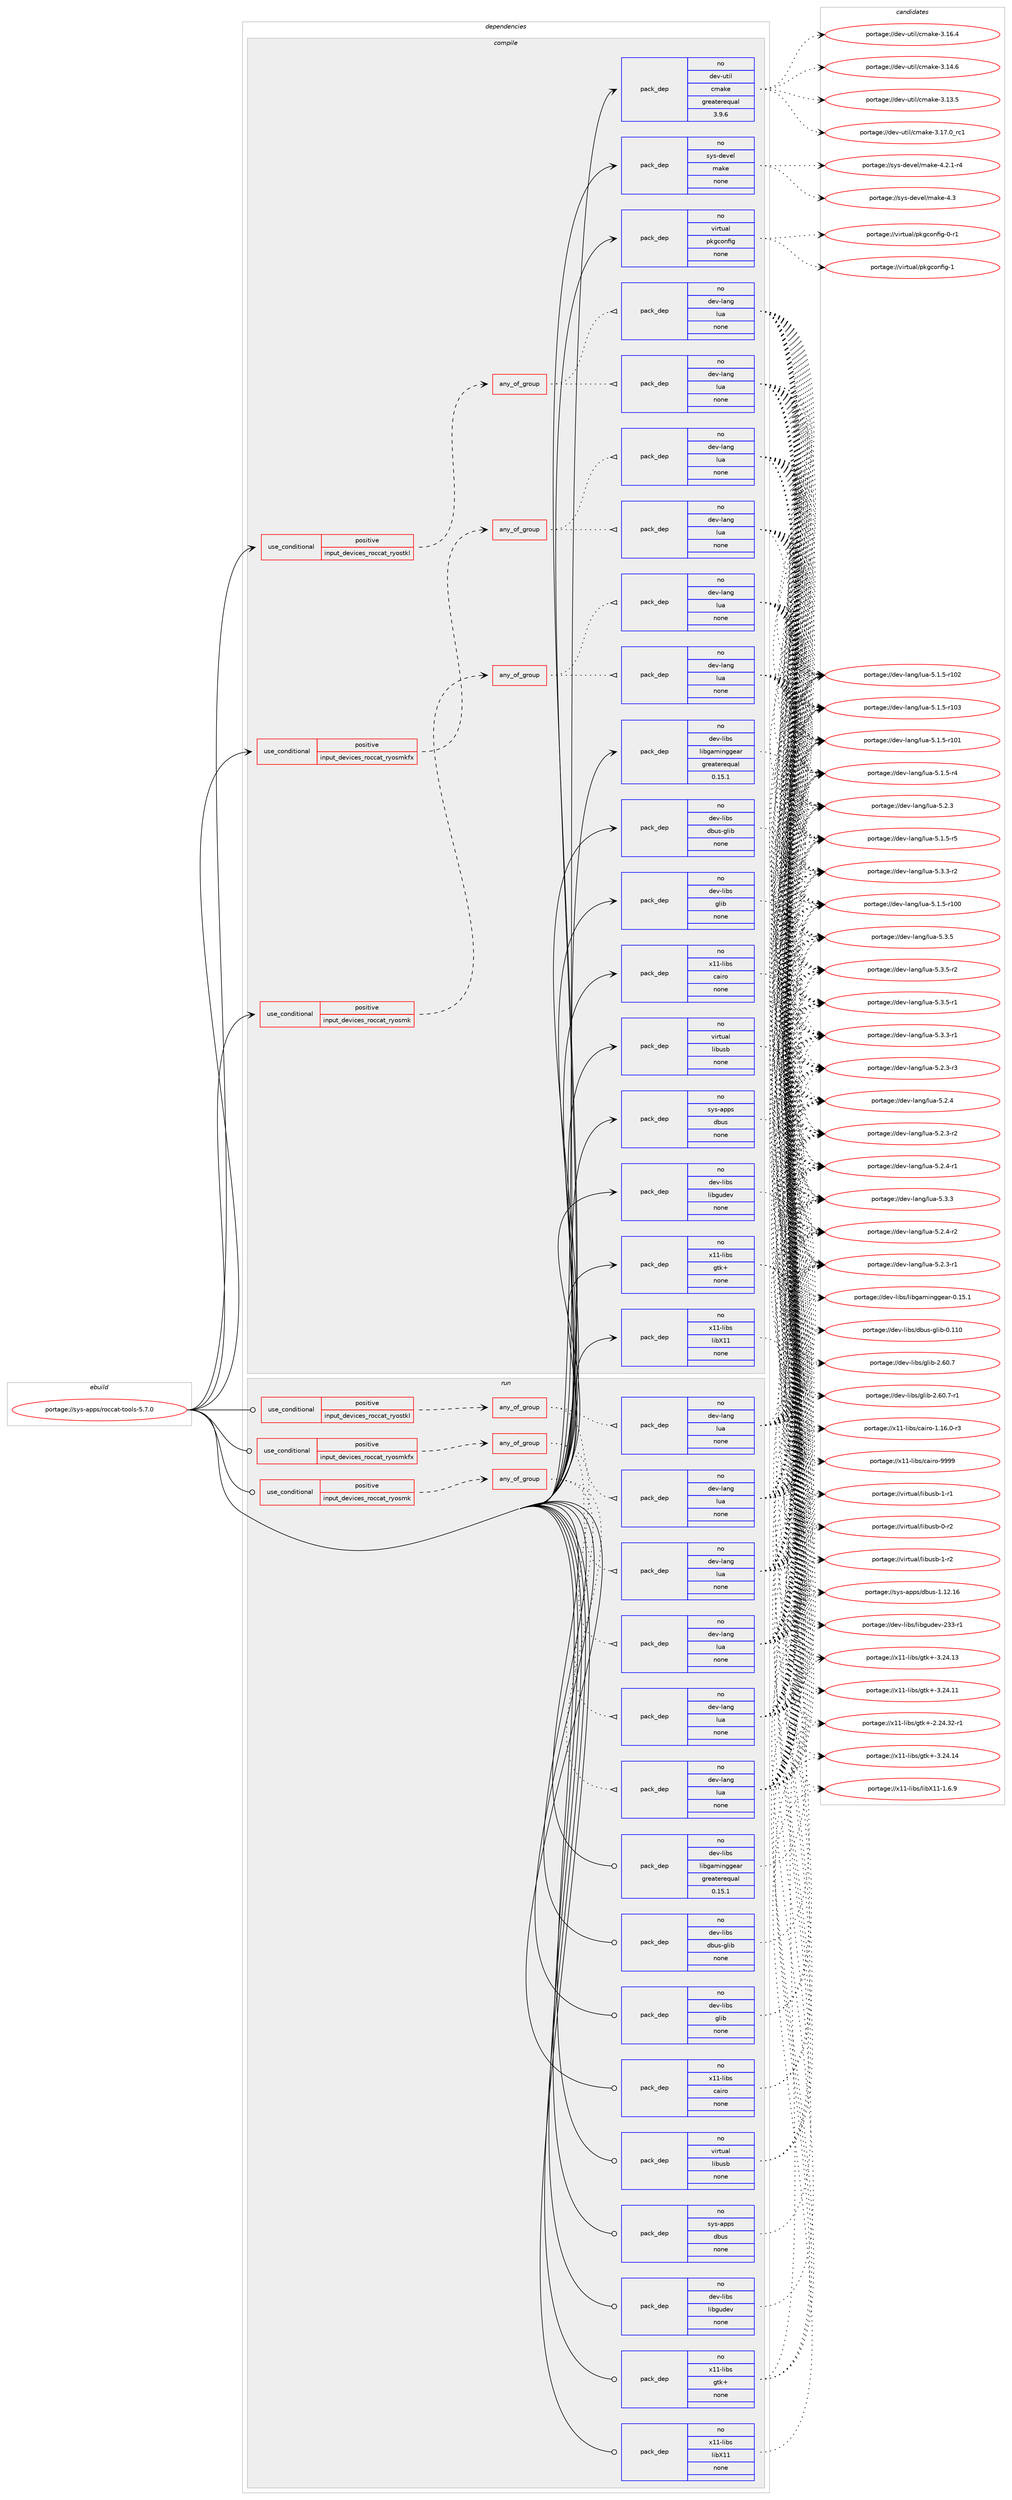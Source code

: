 digraph prolog {

# *************
# Graph options
# *************

newrank=true;
concentrate=true;
compound=true;
graph [rankdir=LR,fontname=Helvetica,fontsize=10,ranksep=1.5];#, ranksep=2.5, nodesep=0.2];
edge  [arrowhead=vee];
node  [fontname=Helvetica,fontsize=10];

# **********
# The ebuild
# **********

subgraph cluster_leftcol {
color=gray;
rank=same;
label=<<i>ebuild</i>>;
id [label="portage://sys-apps/roccat-tools-5.7.0", color=red, width=4, href="../sys-apps/roccat-tools-5.7.0.svg"];
}

# ****************
# The dependencies
# ****************

subgraph cluster_midcol {
color=gray;
label=<<i>dependencies</i>>;
subgraph cluster_compile {
fillcolor="#eeeeee";
style=filled;
label=<<i>compile</i>>;
subgraph cond11914 {
dependency56218 [label=<<TABLE BORDER="0" CELLBORDER="1" CELLSPACING="0" CELLPADDING="4"><TR><TD ROWSPAN="3" CELLPADDING="10">use_conditional</TD></TR><TR><TD>positive</TD></TR><TR><TD>input_devices_roccat_ryosmk</TD></TR></TABLE>>, shape=none, color=red];
subgraph any1173 {
dependency56219 [label=<<TABLE BORDER="0" CELLBORDER="1" CELLSPACING="0" CELLPADDING="4"><TR><TD CELLPADDING="10">any_of_group</TD></TR></TABLE>>, shape=none, color=red];subgraph pack43063 {
dependency56220 [label=<<TABLE BORDER="0" CELLBORDER="1" CELLSPACING="0" CELLPADDING="4" WIDTH="220"><TR><TD ROWSPAN="6" CELLPADDING="30">pack_dep</TD></TR><TR><TD WIDTH="110">no</TD></TR><TR><TD>dev-lang</TD></TR><TR><TD>lua</TD></TR><TR><TD>none</TD></TR><TR><TD></TD></TR></TABLE>>, shape=none, color=blue];
}
dependency56219:e -> dependency56220:w [weight=20,style="dotted",arrowhead="oinv"];
subgraph pack43064 {
dependency56221 [label=<<TABLE BORDER="0" CELLBORDER="1" CELLSPACING="0" CELLPADDING="4" WIDTH="220"><TR><TD ROWSPAN="6" CELLPADDING="30">pack_dep</TD></TR><TR><TD WIDTH="110">no</TD></TR><TR><TD>dev-lang</TD></TR><TR><TD>lua</TD></TR><TR><TD>none</TD></TR><TR><TD></TD></TR></TABLE>>, shape=none, color=blue];
}
dependency56219:e -> dependency56221:w [weight=20,style="dotted",arrowhead="oinv"];
}
dependency56218:e -> dependency56219:w [weight=20,style="dashed",arrowhead="vee"];
}
id:e -> dependency56218:w [weight=20,style="solid",arrowhead="vee"];
subgraph cond11915 {
dependency56222 [label=<<TABLE BORDER="0" CELLBORDER="1" CELLSPACING="0" CELLPADDING="4"><TR><TD ROWSPAN="3" CELLPADDING="10">use_conditional</TD></TR><TR><TD>positive</TD></TR><TR><TD>input_devices_roccat_ryosmkfx</TD></TR></TABLE>>, shape=none, color=red];
subgraph any1174 {
dependency56223 [label=<<TABLE BORDER="0" CELLBORDER="1" CELLSPACING="0" CELLPADDING="4"><TR><TD CELLPADDING="10">any_of_group</TD></TR></TABLE>>, shape=none, color=red];subgraph pack43065 {
dependency56224 [label=<<TABLE BORDER="0" CELLBORDER="1" CELLSPACING="0" CELLPADDING="4" WIDTH="220"><TR><TD ROWSPAN="6" CELLPADDING="30">pack_dep</TD></TR><TR><TD WIDTH="110">no</TD></TR><TR><TD>dev-lang</TD></TR><TR><TD>lua</TD></TR><TR><TD>none</TD></TR><TR><TD></TD></TR></TABLE>>, shape=none, color=blue];
}
dependency56223:e -> dependency56224:w [weight=20,style="dotted",arrowhead="oinv"];
subgraph pack43066 {
dependency56225 [label=<<TABLE BORDER="0" CELLBORDER="1" CELLSPACING="0" CELLPADDING="4" WIDTH="220"><TR><TD ROWSPAN="6" CELLPADDING="30">pack_dep</TD></TR><TR><TD WIDTH="110">no</TD></TR><TR><TD>dev-lang</TD></TR><TR><TD>lua</TD></TR><TR><TD>none</TD></TR><TR><TD></TD></TR></TABLE>>, shape=none, color=blue];
}
dependency56223:e -> dependency56225:w [weight=20,style="dotted",arrowhead="oinv"];
}
dependency56222:e -> dependency56223:w [weight=20,style="dashed",arrowhead="vee"];
}
id:e -> dependency56222:w [weight=20,style="solid",arrowhead="vee"];
subgraph cond11916 {
dependency56226 [label=<<TABLE BORDER="0" CELLBORDER="1" CELLSPACING="0" CELLPADDING="4"><TR><TD ROWSPAN="3" CELLPADDING="10">use_conditional</TD></TR><TR><TD>positive</TD></TR><TR><TD>input_devices_roccat_ryostkl</TD></TR></TABLE>>, shape=none, color=red];
subgraph any1175 {
dependency56227 [label=<<TABLE BORDER="0" CELLBORDER="1" CELLSPACING="0" CELLPADDING="4"><TR><TD CELLPADDING="10">any_of_group</TD></TR></TABLE>>, shape=none, color=red];subgraph pack43067 {
dependency56228 [label=<<TABLE BORDER="0" CELLBORDER="1" CELLSPACING="0" CELLPADDING="4" WIDTH="220"><TR><TD ROWSPAN="6" CELLPADDING="30">pack_dep</TD></TR><TR><TD WIDTH="110">no</TD></TR><TR><TD>dev-lang</TD></TR><TR><TD>lua</TD></TR><TR><TD>none</TD></TR><TR><TD></TD></TR></TABLE>>, shape=none, color=blue];
}
dependency56227:e -> dependency56228:w [weight=20,style="dotted",arrowhead="oinv"];
subgraph pack43068 {
dependency56229 [label=<<TABLE BORDER="0" CELLBORDER="1" CELLSPACING="0" CELLPADDING="4" WIDTH="220"><TR><TD ROWSPAN="6" CELLPADDING="30">pack_dep</TD></TR><TR><TD WIDTH="110">no</TD></TR><TR><TD>dev-lang</TD></TR><TR><TD>lua</TD></TR><TR><TD>none</TD></TR><TR><TD></TD></TR></TABLE>>, shape=none, color=blue];
}
dependency56227:e -> dependency56229:w [weight=20,style="dotted",arrowhead="oinv"];
}
dependency56226:e -> dependency56227:w [weight=20,style="dashed",arrowhead="vee"];
}
id:e -> dependency56226:w [weight=20,style="solid",arrowhead="vee"];
subgraph pack43069 {
dependency56230 [label=<<TABLE BORDER="0" CELLBORDER="1" CELLSPACING="0" CELLPADDING="4" WIDTH="220"><TR><TD ROWSPAN="6" CELLPADDING="30">pack_dep</TD></TR><TR><TD WIDTH="110">no</TD></TR><TR><TD>dev-libs</TD></TR><TR><TD>dbus-glib</TD></TR><TR><TD>none</TD></TR><TR><TD></TD></TR></TABLE>>, shape=none, color=blue];
}
id:e -> dependency56230:w [weight=20,style="solid",arrowhead="vee"];
subgraph pack43070 {
dependency56231 [label=<<TABLE BORDER="0" CELLBORDER="1" CELLSPACING="0" CELLPADDING="4" WIDTH="220"><TR><TD ROWSPAN="6" CELLPADDING="30">pack_dep</TD></TR><TR><TD WIDTH="110">no</TD></TR><TR><TD>dev-libs</TD></TR><TR><TD>glib</TD></TR><TR><TD>none</TD></TR><TR><TD></TD></TR></TABLE>>, shape=none, color=blue];
}
id:e -> dependency56231:w [weight=20,style="solid",arrowhead="vee"];
subgraph pack43071 {
dependency56232 [label=<<TABLE BORDER="0" CELLBORDER="1" CELLSPACING="0" CELLPADDING="4" WIDTH="220"><TR><TD ROWSPAN="6" CELLPADDING="30">pack_dep</TD></TR><TR><TD WIDTH="110">no</TD></TR><TR><TD>dev-libs</TD></TR><TR><TD>libgaminggear</TD></TR><TR><TD>greaterequal</TD></TR><TR><TD>0.15.1</TD></TR></TABLE>>, shape=none, color=blue];
}
id:e -> dependency56232:w [weight=20,style="solid",arrowhead="vee"];
subgraph pack43072 {
dependency56233 [label=<<TABLE BORDER="0" CELLBORDER="1" CELLSPACING="0" CELLPADDING="4" WIDTH="220"><TR><TD ROWSPAN="6" CELLPADDING="30">pack_dep</TD></TR><TR><TD WIDTH="110">no</TD></TR><TR><TD>dev-libs</TD></TR><TR><TD>libgudev</TD></TR><TR><TD>none</TD></TR><TR><TD></TD></TR></TABLE>>, shape=none, color=blue];
}
id:e -> dependency56233:w [weight=20,style="solid",arrowhead="vee"];
subgraph pack43073 {
dependency56234 [label=<<TABLE BORDER="0" CELLBORDER="1" CELLSPACING="0" CELLPADDING="4" WIDTH="220"><TR><TD ROWSPAN="6" CELLPADDING="30">pack_dep</TD></TR><TR><TD WIDTH="110">no</TD></TR><TR><TD>dev-util</TD></TR><TR><TD>cmake</TD></TR><TR><TD>greaterequal</TD></TR><TR><TD>3.9.6</TD></TR></TABLE>>, shape=none, color=blue];
}
id:e -> dependency56234:w [weight=20,style="solid",arrowhead="vee"];
subgraph pack43074 {
dependency56235 [label=<<TABLE BORDER="0" CELLBORDER="1" CELLSPACING="0" CELLPADDING="4" WIDTH="220"><TR><TD ROWSPAN="6" CELLPADDING="30">pack_dep</TD></TR><TR><TD WIDTH="110">no</TD></TR><TR><TD>sys-apps</TD></TR><TR><TD>dbus</TD></TR><TR><TD>none</TD></TR><TR><TD></TD></TR></TABLE>>, shape=none, color=blue];
}
id:e -> dependency56235:w [weight=20,style="solid",arrowhead="vee"];
subgraph pack43075 {
dependency56236 [label=<<TABLE BORDER="0" CELLBORDER="1" CELLSPACING="0" CELLPADDING="4" WIDTH="220"><TR><TD ROWSPAN="6" CELLPADDING="30">pack_dep</TD></TR><TR><TD WIDTH="110">no</TD></TR><TR><TD>sys-devel</TD></TR><TR><TD>make</TD></TR><TR><TD>none</TD></TR><TR><TD></TD></TR></TABLE>>, shape=none, color=blue];
}
id:e -> dependency56236:w [weight=20,style="solid",arrowhead="vee"];
subgraph pack43076 {
dependency56237 [label=<<TABLE BORDER="0" CELLBORDER="1" CELLSPACING="0" CELLPADDING="4" WIDTH="220"><TR><TD ROWSPAN="6" CELLPADDING="30">pack_dep</TD></TR><TR><TD WIDTH="110">no</TD></TR><TR><TD>virtual</TD></TR><TR><TD>libusb</TD></TR><TR><TD>none</TD></TR><TR><TD></TD></TR></TABLE>>, shape=none, color=blue];
}
id:e -> dependency56237:w [weight=20,style="solid",arrowhead="vee"];
subgraph pack43077 {
dependency56238 [label=<<TABLE BORDER="0" CELLBORDER="1" CELLSPACING="0" CELLPADDING="4" WIDTH="220"><TR><TD ROWSPAN="6" CELLPADDING="30">pack_dep</TD></TR><TR><TD WIDTH="110">no</TD></TR><TR><TD>virtual</TD></TR><TR><TD>pkgconfig</TD></TR><TR><TD>none</TD></TR><TR><TD></TD></TR></TABLE>>, shape=none, color=blue];
}
id:e -> dependency56238:w [weight=20,style="solid",arrowhead="vee"];
subgraph pack43078 {
dependency56239 [label=<<TABLE BORDER="0" CELLBORDER="1" CELLSPACING="0" CELLPADDING="4" WIDTH="220"><TR><TD ROWSPAN="6" CELLPADDING="30">pack_dep</TD></TR><TR><TD WIDTH="110">no</TD></TR><TR><TD>x11-libs</TD></TR><TR><TD>cairo</TD></TR><TR><TD>none</TD></TR><TR><TD></TD></TR></TABLE>>, shape=none, color=blue];
}
id:e -> dependency56239:w [weight=20,style="solid",arrowhead="vee"];
subgraph pack43079 {
dependency56240 [label=<<TABLE BORDER="0" CELLBORDER="1" CELLSPACING="0" CELLPADDING="4" WIDTH="220"><TR><TD ROWSPAN="6" CELLPADDING="30">pack_dep</TD></TR><TR><TD WIDTH="110">no</TD></TR><TR><TD>x11-libs</TD></TR><TR><TD>gtk+</TD></TR><TR><TD>none</TD></TR><TR><TD></TD></TR></TABLE>>, shape=none, color=blue];
}
id:e -> dependency56240:w [weight=20,style="solid",arrowhead="vee"];
subgraph pack43080 {
dependency56241 [label=<<TABLE BORDER="0" CELLBORDER="1" CELLSPACING="0" CELLPADDING="4" WIDTH="220"><TR><TD ROWSPAN="6" CELLPADDING="30">pack_dep</TD></TR><TR><TD WIDTH="110">no</TD></TR><TR><TD>x11-libs</TD></TR><TR><TD>libX11</TD></TR><TR><TD>none</TD></TR><TR><TD></TD></TR></TABLE>>, shape=none, color=blue];
}
id:e -> dependency56241:w [weight=20,style="solid",arrowhead="vee"];
}
subgraph cluster_compileandrun {
fillcolor="#eeeeee";
style=filled;
label=<<i>compile and run</i>>;
}
subgraph cluster_run {
fillcolor="#eeeeee";
style=filled;
label=<<i>run</i>>;
subgraph cond11917 {
dependency56242 [label=<<TABLE BORDER="0" CELLBORDER="1" CELLSPACING="0" CELLPADDING="4"><TR><TD ROWSPAN="3" CELLPADDING="10">use_conditional</TD></TR><TR><TD>positive</TD></TR><TR><TD>input_devices_roccat_ryosmk</TD></TR></TABLE>>, shape=none, color=red];
subgraph any1176 {
dependency56243 [label=<<TABLE BORDER="0" CELLBORDER="1" CELLSPACING="0" CELLPADDING="4"><TR><TD CELLPADDING="10">any_of_group</TD></TR></TABLE>>, shape=none, color=red];subgraph pack43081 {
dependency56244 [label=<<TABLE BORDER="0" CELLBORDER="1" CELLSPACING="0" CELLPADDING="4" WIDTH="220"><TR><TD ROWSPAN="6" CELLPADDING="30">pack_dep</TD></TR><TR><TD WIDTH="110">no</TD></TR><TR><TD>dev-lang</TD></TR><TR><TD>lua</TD></TR><TR><TD>none</TD></TR><TR><TD></TD></TR></TABLE>>, shape=none, color=blue];
}
dependency56243:e -> dependency56244:w [weight=20,style="dotted",arrowhead="oinv"];
subgraph pack43082 {
dependency56245 [label=<<TABLE BORDER="0" CELLBORDER="1" CELLSPACING="0" CELLPADDING="4" WIDTH="220"><TR><TD ROWSPAN="6" CELLPADDING="30">pack_dep</TD></TR><TR><TD WIDTH="110">no</TD></TR><TR><TD>dev-lang</TD></TR><TR><TD>lua</TD></TR><TR><TD>none</TD></TR><TR><TD></TD></TR></TABLE>>, shape=none, color=blue];
}
dependency56243:e -> dependency56245:w [weight=20,style="dotted",arrowhead="oinv"];
}
dependency56242:e -> dependency56243:w [weight=20,style="dashed",arrowhead="vee"];
}
id:e -> dependency56242:w [weight=20,style="solid",arrowhead="odot"];
subgraph cond11918 {
dependency56246 [label=<<TABLE BORDER="0" CELLBORDER="1" CELLSPACING="0" CELLPADDING="4"><TR><TD ROWSPAN="3" CELLPADDING="10">use_conditional</TD></TR><TR><TD>positive</TD></TR><TR><TD>input_devices_roccat_ryosmkfx</TD></TR></TABLE>>, shape=none, color=red];
subgraph any1177 {
dependency56247 [label=<<TABLE BORDER="0" CELLBORDER="1" CELLSPACING="0" CELLPADDING="4"><TR><TD CELLPADDING="10">any_of_group</TD></TR></TABLE>>, shape=none, color=red];subgraph pack43083 {
dependency56248 [label=<<TABLE BORDER="0" CELLBORDER="1" CELLSPACING="0" CELLPADDING="4" WIDTH="220"><TR><TD ROWSPAN="6" CELLPADDING="30">pack_dep</TD></TR><TR><TD WIDTH="110">no</TD></TR><TR><TD>dev-lang</TD></TR><TR><TD>lua</TD></TR><TR><TD>none</TD></TR><TR><TD></TD></TR></TABLE>>, shape=none, color=blue];
}
dependency56247:e -> dependency56248:w [weight=20,style="dotted",arrowhead="oinv"];
subgraph pack43084 {
dependency56249 [label=<<TABLE BORDER="0" CELLBORDER="1" CELLSPACING="0" CELLPADDING="4" WIDTH="220"><TR><TD ROWSPAN="6" CELLPADDING="30">pack_dep</TD></TR><TR><TD WIDTH="110">no</TD></TR><TR><TD>dev-lang</TD></TR><TR><TD>lua</TD></TR><TR><TD>none</TD></TR><TR><TD></TD></TR></TABLE>>, shape=none, color=blue];
}
dependency56247:e -> dependency56249:w [weight=20,style="dotted",arrowhead="oinv"];
}
dependency56246:e -> dependency56247:w [weight=20,style="dashed",arrowhead="vee"];
}
id:e -> dependency56246:w [weight=20,style="solid",arrowhead="odot"];
subgraph cond11919 {
dependency56250 [label=<<TABLE BORDER="0" CELLBORDER="1" CELLSPACING="0" CELLPADDING="4"><TR><TD ROWSPAN="3" CELLPADDING="10">use_conditional</TD></TR><TR><TD>positive</TD></TR><TR><TD>input_devices_roccat_ryostkl</TD></TR></TABLE>>, shape=none, color=red];
subgraph any1178 {
dependency56251 [label=<<TABLE BORDER="0" CELLBORDER="1" CELLSPACING="0" CELLPADDING="4"><TR><TD CELLPADDING="10">any_of_group</TD></TR></TABLE>>, shape=none, color=red];subgraph pack43085 {
dependency56252 [label=<<TABLE BORDER="0" CELLBORDER="1" CELLSPACING="0" CELLPADDING="4" WIDTH="220"><TR><TD ROWSPAN="6" CELLPADDING="30">pack_dep</TD></TR><TR><TD WIDTH="110">no</TD></TR><TR><TD>dev-lang</TD></TR><TR><TD>lua</TD></TR><TR><TD>none</TD></TR><TR><TD></TD></TR></TABLE>>, shape=none, color=blue];
}
dependency56251:e -> dependency56252:w [weight=20,style="dotted",arrowhead="oinv"];
subgraph pack43086 {
dependency56253 [label=<<TABLE BORDER="0" CELLBORDER="1" CELLSPACING="0" CELLPADDING="4" WIDTH="220"><TR><TD ROWSPAN="6" CELLPADDING="30">pack_dep</TD></TR><TR><TD WIDTH="110">no</TD></TR><TR><TD>dev-lang</TD></TR><TR><TD>lua</TD></TR><TR><TD>none</TD></TR><TR><TD></TD></TR></TABLE>>, shape=none, color=blue];
}
dependency56251:e -> dependency56253:w [weight=20,style="dotted",arrowhead="oinv"];
}
dependency56250:e -> dependency56251:w [weight=20,style="dashed",arrowhead="vee"];
}
id:e -> dependency56250:w [weight=20,style="solid",arrowhead="odot"];
subgraph pack43087 {
dependency56254 [label=<<TABLE BORDER="0" CELLBORDER="1" CELLSPACING="0" CELLPADDING="4" WIDTH="220"><TR><TD ROWSPAN="6" CELLPADDING="30">pack_dep</TD></TR><TR><TD WIDTH="110">no</TD></TR><TR><TD>dev-libs</TD></TR><TR><TD>dbus-glib</TD></TR><TR><TD>none</TD></TR><TR><TD></TD></TR></TABLE>>, shape=none, color=blue];
}
id:e -> dependency56254:w [weight=20,style="solid",arrowhead="odot"];
subgraph pack43088 {
dependency56255 [label=<<TABLE BORDER="0" CELLBORDER="1" CELLSPACING="0" CELLPADDING="4" WIDTH="220"><TR><TD ROWSPAN="6" CELLPADDING="30">pack_dep</TD></TR><TR><TD WIDTH="110">no</TD></TR><TR><TD>dev-libs</TD></TR><TR><TD>glib</TD></TR><TR><TD>none</TD></TR><TR><TD></TD></TR></TABLE>>, shape=none, color=blue];
}
id:e -> dependency56255:w [weight=20,style="solid",arrowhead="odot"];
subgraph pack43089 {
dependency56256 [label=<<TABLE BORDER="0" CELLBORDER="1" CELLSPACING="0" CELLPADDING="4" WIDTH="220"><TR><TD ROWSPAN="6" CELLPADDING="30">pack_dep</TD></TR><TR><TD WIDTH="110">no</TD></TR><TR><TD>dev-libs</TD></TR><TR><TD>libgaminggear</TD></TR><TR><TD>greaterequal</TD></TR><TR><TD>0.15.1</TD></TR></TABLE>>, shape=none, color=blue];
}
id:e -> dependency56256:w [weight=20,style="solid",arrowhead="odot"];
subgraph pack43090 {
dependency56257 [label=<<TABLE BORDER="0" CELLBORDER="1" CELLSPACING="0" CELLPADDING="4" WIDTH="220"><TR><TD ROWSPAN="6" CELLPADDING="30">pack_dep</TD></TR><TR><TD WIDTH="110">no</TD></TR><TR><TD>dev-libs</TD></TR><TR><TD>libgudev</TD></TR><TR><TD>none</TD></TR><TR><TD></TD></TR></TABLE>>, shape=none, color=blue];
}
id:e -> dependency56257:w [weight=20,style="solid",arrowhead="odot"];
subgraph pack43091 {
dependency56258 [label=<<TABLE BORDER="0" CELLBORDER="1" CELLSPACING="0" CELLPADDING="4" WIDTH="220"><TR><TD ROWSPAN="6" CELLPADDING="30">pack_dep</TD></TR><TR><TD WIDTH="110">no</TD></TR><TR><TD>sys-apps</TD></TR><TR><TD>dbus</TD></TR><TR><TD>none</TD></TR><TR><TD></TD></TR></TABLE>>, shape=none, color=blue];
}
id:e -> dependency56258:w [weight=20,style="solid",arrowhead="odot"];
subgraph pack43092 {
dependency56259 [label=<<TABLE BORDER="0" CELLBORDER="1" CELLSPACING="0" CELLPADDING="4" WIDTH="220"><TR><TD ROWSPAN="6" CELLPADDING="30">pack_dep</TD></TR><TR><TD WIDTH="110">no</TD></TR><TR><TD>virtual</TD></TR><TR><TD>libusb</TD></TR><TR><TD>none</TD></TR><TR><TD></TD></TR></TABLE>>, shape=none, color=blue];
}
id:e -> dependency56259:w [weight=20,style="solid",arrowhead="odot"];
subgraph pack43093 {
dependency56260 [label=<<TABLE BORDER="0" CELLBORDER="1" CELLSPACING="0" CELLPADDING="4" WIDTH="220"><TR><TD ROWSPAN="6" CELLPADDING="30">pack_dep</TD></TR><TR><TD WIDTH="110">no</TD></TR><TR><TD>x11-libs</TD></TR><TR><TD>cairo</TD></TR><TR><TD>none</TD></TR><TR><TD></TD></TR></TABLE>>, shape=none, color=blue];
}
id:e -> dependency56260:w [weight=20,style="solid",arrowhead="odot"];
subgraph pack43094 {
dependency56261 [label=<<TABLE BORDER="0" CELLBORDER="1" CELLSPACING="0" CELLPADDING="4" WIDTH="220"><TR><TD ROWSPAN="6" CELLPADDING="30">pack_dep</TD></TR><TR><TD WIDTH="110">no</TD></TR><TR><TD>x11-libs</TD></TR><TR><TD>gtk+</TD></TR><TR><TD>none</TD></TR><TR><TD></TD></TR></TABLE>>, shape=none, color=blue];
}
id:e -> dependency56261:w [weight=20,style="solid",arrowhead="odot"];
subgraph pack43095 {
dependency56262 [label=<<TABLE BORDER="0" CELLBORDER="1" CELLSPACING="0" CELLPADDING="4" WIDTH="220"><TR><TD ROWSPAN="6" CELLPADDING="30">pack_dep</TD></TR><TR><TD WIDTH="110">no</TD></TR><TR><TD>x11-libs</TD></TR><TR><TD>libX11</TD></TR><TR><TD>none</TD></TR><TR><TD></TD></TR></TABLE>>, shape=none, color=blue];
}
id:e -> dependency56262:w [weight=20,style="solid",arrowhead="odot"];
}
}

# **************
# The candidates
# **************

subgraph cluster_choices {
rank=same;
color=gray;
label=<<i>candidates</i>>;

subgraph choice43063 {
color=black;
nodesep=1;
choice100101118451089711010347108117974553465146534511450 [label="portage://dev-lang/lua-5.3.5-r2", color=red, width=4,href="../dev-lang/lua-5.3.5-r2.svg"];
choice100101118451089711010347108117974553465146534511449 [label="portage://dev-lang/lua-5.3.5-r1", color=red, width=4,href="../dev-lang/lua-5.3.5-r1.svg"];
choice10010111845108971101034710811797455346514653 [label="portage://dev-lang/lua-5.3.5", color=red, width=4,href="../dev-lang/lua-5.3.5.svg"];
choice100101118451089711010347108117974553465146514511450 [label="portage://dev-lang/lua-5.3.3-r2", color=red, width=4,href="../dev-lang/lua-5.3.3-r2.svg"];
choice100101118451089711010347108117974553465146514511449 [label="portage://dev-lang/lua-5.3.3-r1", color=red, width=4,href="../dev-lang/lua-5.3.3-r1.svg"];
choice10010111845108971101034710811797455346514651 [label="portage://dev-lang/lua-5.3.3", color=red, width=4,href="../dev-lang/lua-5.3.3.svg"];
choice100101118451089711010347108117974553465046524511450 [label="portage://dev-lang/lua-5.2.4-r2", color=red, width=4,href="../dev-lang/lua-5.2.4-r2.svg"];
choice100101118451089711010347108117974553465046524511449 [label="portage://dev-lang/lua-5.2.4-r1", color=red, width=4,href="../dev-lang/lua-5.2.4-r1.svg"];
choice10010111845108971101034710811797455346504652 [label="portage://dev-lang/lua-5.2.4", color=red, width=4,href="../dev-lang/lua-5.2.4.svg"];
choice100101118451089711010347108117974553465046514511451 [label="portage://dev-lang/lua-5.2.3-r3", color=red, width=4,href="../dev-lang/lua-5.2.3-r3.svg"];
choice100101118451089711010347108117974553465046514511450 [label="portage://dev-lang/lua-5.2.3-r2", color=red, width=4,href="../dev-lang/lua-5.2.3-r2.svg"];
choice100101118451089711010347108117974553465046514511449 [label="portage://dev-lang/lua-5.2.3-r1", color=red, width=4,href="../dev-lang/lua-5.2.3-r1.svg"];
choice10010111845108971101034710811797455346504651 [label="portage://dev-lang/lua-5.2.3", color=red, width=4,href="../dev-lang/lua-5.2.3.svg"];
choice100101118451089711010347108117974553464946534511453 [label="portage://dev-lang/lua-5.1.5-r5", color=red, width=4,href="../dev-lang/lua-5.1.5-r5.svg"];
choice100101118451089711010347108117974553464946534511452 [label="portage://dev-lang/lua-5.1.5-r4", color=red, width=4,href="../dev-lang/lua-5.1.5-r4.svg"];
choice1001011184510897110103471081179745534649465345114494851 [label="portage://dev-lang/lua-5.1.5-r103", color=red, width=4,href="../dev-lang/lua-5.1.5-r103.svg"];
choice1001011184510897110103471081179745534649465345114494850 [label="portage://dev-lang/lua-5.1.5-r102", color=red, width=4,href="../dev-lang/lua-5.1.5-r102.svg"];
choice1001011184510897110103471081179745534649465345114494849 [label="portage://dev-lang/lua-5.1.5-r101", color=red, width=4,href="../dev-lang/lua-5.1.5-r101.svg"];
choice1001011184510897110103471081179745534649465345114494848 [label="portage://dev-lang/lua-5.1.5-r100", color=red, width=4,href="../dev-lang/lua-5.1.5-r100.svg"];
dependency56220:e -> choice100101118451089711010347108117974553465146534511450:w [style=dotted,weight="100"];
dependency56220:e -> choice100101118451089711010347108117974553465146534511449:w [style=dotted,weight="100"];
dependency56220:e -> choice10010111845108971101034710811797455346514653:w [style=dotted,weight="100"];
dependency56220:e -> choice100101118451089711010347108117974553465146514511450:w [style=dotted,weight="100"];
dependency56220:e -> choice100101118451089711010347108117974553465146514511449:w [style=dotted,weight="100"];
dependency56220:e -> choice10010111845108971101034710811797455346514651:w [style=dotted,weight="100"];
dependency56220:e -> choice100101118451089711010347108117974553465046524511450:w [style=dotted,weight="100"];
dependency56220:e -> choice100101118451089711010347108117974553465046524511449:w [style=dotted,weight="100"];
dependency56220:e -> choice10010111845108971101034710811797455346504652:w [style=dotted,weight="100"];
dependency56220:e -> choice100101118451089711010347108117974553465046514511451:w [style=dotted,weight="100"];
dependency56220:e -> choice100101118451089711010347108117974553465046514511450:w [style=dotted,weight="100"];
dependency56220:e -> choice100101118451089711010347108117974553465046514511449:w [style=dotted,weight="100"];
dependency56220:e -> choice10010111845108971101034710811797455346504651:w [style=dotted,weight="100"];
dependency56220:e -> choice100101118451089711010347108117974553464946534511453:w [style=dotted,weight="100"];
dependency56220:e -> choice100101118451089711010347108117974553464946534511452:w [style=dotted,weight="100"];
dependency56220:e -> choice1001011184510897110103471081179745534649465345114494851:w [style=dotted,weight="100"];
dependency56220:e -> choice1001011184510897110103471081179745534649465345114494850:w [style=dotted,weight="100"];
dependency56220:e -> choice1001011184510897110103471081179745534649465345114494849:w [style=dotted,weight="100"];
dependency56220:e -> choice1001011184510897110103471081179745534649465345114494848:w [style=dotted,weight="100"];
}
subgraph choice43064 {
color=black;
nodesep=1;
choice100101118451089711010347108117974553465146534511450 [label="portage://dev-lang/lua-5.3.5-r2", color=red, width=4,href="../dev-lang/lua-5.3.5-r2.svg"];
choice100101118451089711010347108117974553465146534511449 [label="portage://dev-lang/lua-5.3.5-r1", color=red, width=4,href="../dev-lang/lua-5.3.5-r1.svg"];
choice10010111845108971101034710811797455346514653 [label="portage://dev-lang/lua-5.3.5", color=red, width=4,href="../dev-lang/lua-5.3.5.svg"];
choice100101118451089711010347108117974553465146514511450 [label="portage://dev-lang/lua-5.3.3-r2", color=red, width=4,href="../dev-lang/lua-5.3.3-r2.svg"];
choice100101118451089711010347108117974553465146514511449 [label="portage://dev-lang/lua-5.3.3-r1", color=red, width=4,href="../dev-lang/lua-5.3.3-r1.svg"];
choice10010111845108971101034710811797455346514651 [label="portage://dev-lang/lua-5.3.3", color=red, width=4,href="../dev-lang/lua-5.3.3.svg"];
choice100101118451089711010347108117974553465046524511450 [label="portage://dev-lang/lua-5.2.4-r2", color=red, width=4,href="../dev-lang/lua-5.2.4-r2.svg"];
choice100101118451089711010347108117974553465046524511449 [label="portage://dev-lang/lua-5.2.4-r1", color=red, width=4,href="../dev-lang/lua-5.2.4-r1.svg"];
choice10010111845108971101034710811797455346504652 [label="portage://dev-lang/lua-5.2.4", color=red, width=4,href="../dev-lang/lua-5.2.4.svg"];
choice100101118451089711010347108117974553465046514511451 [label="portage://dev-lang/lua-5.2.3-r3", color=red, width=4,href="../dev-lang/lua-5.2.3-r3.svg"];
choice100101118451089711010347108117974553465046514511450 [label="portage://dev-lang/lua-5.2.3-r2", color=red, width=4,href="../dev-lang/lua-5.2.3-r2.svg"];
choice100101118451089711010347108117974553465046514511449 [label="portage://dev-lang/lua-5.2.3-r1", color=red, width=4,href="../dev-lang/lua-5.2.3-r1.svg"];
choice10010111845108971101034710811797455346504651 [label="portage://dev-lang/lua-5.2.3", color=red, width=4,href="../dev-lang/lua-5.2.3.svg"];
choice100101118451089711010347108117974553464946534511453 [label="portage://dev-lang/lua-5.1.5-r5", color=red, width=4,href="../dev-lang/lua-5.1.5-r5.svg"];
choice100101118451089711010347108117974553464946534511452 [label="portage://dev-lang/lua-5.1.5-r4", color=red, width=4,href="../dev-lang/lua-5.1.5-r4.svg"];
choice1001011184510897110103471081179745534649465345114494851 [label="portage://dev-lang/lua-5.1.5-r103", color=red, width=4,href="../dev-lang/lua-5.1.5-r103.svg"];
choice1001011184510897110103471081179745534649465345114494850 [label="portage://dev-lang/lua-5.1.5-r102", color=red, width=4,href="../dev-lang/lua-5.1.5-r102.svg"];
choice1001011184510897110103471081179745534649465345114494849 [label="portage://dev-lang/lua-5.1.5-r101", color=red, width=4,href="../dev-lang/lua-5.1.5-r101.svg"];
choice1001011184510897110103471081179745534649465345114494848 [label="portage://dev-lang/lua-5.1.5-r100", color=red, width=4,href="../dev-lang/lua-5.1.5-r100.svg"];
dependency56221:e -> choice100101118451089711010347108117974553465146534511450:w [style=dotted,weight="100"];
dependency56221:e -> choice100101118451089711010347108117974553465146534511449:w [style=dotted,weight="100"];
dependency56221:e -> choice10010111845108971101034710811797455346514653:w [style=dotted,weight="100"];
dependency56221:e -> choice100101118451089711010347108117974553465146514511450:w [style=dotted,weight="100"];
dependency56221:e -> choice100101118451089711010347108117974553465146514511449:w [style=dotted,weight="100"];
dependency56221:e -> choice10010111845108971101034710811797455346514651:w [style=dotted,weight="100"];
dependency56221:e -> choice100101118451089711010347108117974553465046524511450:w [style=dotted,weight="100"];
dependency56221:e -> choice100101118451089711010347108117974553465046524511449:w [style=dotted,weight="100"];
dependency56221:e -> choice10010111845108971101034710811797455346504652:w [style=dotted,weight="100"];
dependency56221:e -> choice100101118451089711010347108117974553465046514511451:w [style=dotted,weight="100"];
dependency56221:e -> choice100101118451089711010347108117974553465046514511450:w [style=dotted,weight="100"];
dependency56221:e -> choice100101118451089711010347108117974553465046514511449:w [style=dotted,weight="100"];
dependency56221:e -> choice10010111845108971101034710811797455346504651:w [style=dotted,weight="100"];
dependency56221:e -> choice100101118451089711010347108117974553464946534511453:w [style=dotted,weight="100"];
dependency56221:e -> choice100101118451089711010347108117974553464946534511452:w [style=dotted,weight="100"];
dependency56221:e -> choice1001011184510897110103471081179745534649465345114494851:w [style=dotted,weight="100"];
dependency56221:e -> choice1001011184510897110103471081179745534649465345114494850:w [style=dotted,weight="100"];
dependency56221:e -> choice1001011184510897110103471081179745534649465345114494849:w [style=dotted,weight="100"];
dependency56221:e -> choice1001011184510897110103471081179745534649465345114494848:w [style=dotted,weight="100"];
}
subgraph choice43065 {
color=black;
nodesep=1;
choice100101118451089711010347108117974553465146534511450 [label="portage://dev-lang/lua-5.3.5-r2", color=red, width=4,href="../dev-lang/lua-5.3.5-r2.svg"];
choice100101118451089711010347108117974553465146534511449 [label="portage://dev-lang/lua-5.3.5-r1", color=red, width=4,href="../dev-lang/lua-5.3.5-r1.svg"];
choice10010111845108971101034710811797455346514653 [label="portage://dev-lang/lua-5.3.5", color=red, width=4,href="../dev-lang/lua-5.3.5.svg"];
choice100101118451089711010347108117974553465146514511450 [label="portage://dev-lang/lua-5.3.3-r2", color=red, width=4,href="../dev-lang/lua-5.3.3-r2.svg"];
choice100101118451089711010347108117974553465146514511449 [label="portage://dev-lang/lua-5.3.3-r1", color=red, width=4,href="../dev-lang/lua-5.3.3-r1.svg"];
choice10010111845108971101034710811797455346514651 [label="portage://dev-lang/lua-5.3.3", color=red, width=4,href="../dev-lang/lua-5.3.3.svg"];
choice100101118451089711010347108117974553465046524511450 [label="portage://dev-lang/lua-5.2.4-r2", color=red, width=4,href="../dev-lang/lua-5.2.4-r2.svg"];
choice100101118451089711010347108117974553465046524511449 [label="portage://dev-lang/lua-5.2.4-r1", color=red, width=4,href="../dev-lang/lua-5.2.4-r1.svg"];
choice10010111845108971101034710811797455346504652 [label="portage://dev-lang/lua-5.2.4", color=red, width=4,href="../dev-lang/lua-5.2.4.svg"];
choice100101118451089711010347108117974553465046514511451 [label="portage://dev-lang/lua-5.2.3-r3", color=red, width=4,href="../dev-lang/lua-5.2.3-r3.svg"];
choice100101118451089711010347108117974553465046514511450 [label="portage://dev-lang/lua-5.2.3-r2", color=red, width=4,href="../dev-lang/lua-5.2.3-r2.svg"];
choice100101118451089711010347108117974553465046514511449 [label="portage://dev-lang/lua-5.2.3-r1", color=red, width=4,href="../dev-lang/lua-5.2.3-r1.svg"];
choice10010111845108971101034710811797455346504651 [label="portage://dev-lang/lua-5.2.3", color=red, width=4,href="../dev-lang/lua-5.2.3.svg"];
choice100101118451089711010347108117974553464946534511453 [label="portage://dev-lang/lua-5.1.5-r5", color=red, width=4,href="../dev-lang/lua-5.1.5-r5.svg"];
choice100101118451089711010347108117974553464946534511452 [label="portage://dev-lang/lua-5.1.5-r4", color=red, width=4,href="../dev-lang/lua-5.1.5-r4.svg"];
choice1001011184510897110103471081179745534649465345114494851 [label="portage://dev-lang/lua-5.1.5-r103", color=red, width=4,href="../dev-lang/lua-5.1.5-r103.svg"];
choice1001011184510897110103471081179745534649465345114494850 [label="portage://dev-lang/lua-5.1.5-r102", color=red, width=4,href="../dev-lang/lua-5.1.5-r102.svg"];
choice1001011184510897110103471081179745534649465345114494849 [label="portage://dev-lang/lua-5.1.5-r101", color=red, width=4,href="../dev-lang/lua-5.1.5-r101.svg"];
choice1001011184510897110103471081179745534649465345114494848 [label="portage://dev-lang/lua-5.1.5-r100", color=red, width=4,href="../dev-lang/lua-5.1.5-r100.svg"];
dependency56224:e -> choice100101118451089711010347108117974553465146534511450:w [style=dotted,weight="100"];
dependency56224:e -> choice100101118451089711010347108117974553465146534511449:w [style=dotted,weight="100"];
dependency56224:e -> choice10010111845108971101034710811797455346514653:w [style=dotted,weight="100"];
dependency56224:e -> choice100101118451089711010347108117974553465146514511450:w [style=dotted,weight="100"];
dependency56224:e -> choice100101118451089711010347108117974553465146514511449:w [style=dotted,weight="100"];
dependency56224:e -> choice10010111845108971101034710811797455346514651:w [style=dotted,weight="100"];
dependency56224:e -> choice100101118451089711010347108117974553465046524511450:w [style=dotted,weight="100"];
dependency56224:e -> choice100101118451089711010347108117974553465046524511449:w [style=dotted,weight="100"];
dependency56224:e -> choice10010111845108971101034710811797455346504652:w [style=dotted,weight="100"];
dependency56224:e -> choice100101118451089711010347108117974553465046514511451:w [style=dotted,weight="100"];
dependency56224:e -> choice100101118451089711010347108117974553465046514511450:w [style=dotted,weight="100"];
dependency56224:e -> choice100101118451089711010347108117974553465046514511449:w [style=dotted,weight="100"];
dependency56224:e -> choice10010111845108971101034710811797455346504651:w [style=dotted,weight="100"];
dependency56224:e -> choice100101118451089711010347108117974553464946534511453:w [style=dotted,weight="100"];
dependency56224:e -> choice100101118451089711010347108117974553464946534511452:w [style=dotted,weight="100"];
dependency56224:e -> choice1001011184510897110103471081179745534649465345114494851:w [style=dotted,weight="100"];
dependency56224:e -> choice1001011184510897110103471081179745534649465345114494850:w [style=dotted,weight="100"];
dependency56224:e -> choice1001011184510897110103471081179745534649465345114494849:w [style=dotted,weight="100"];
dependency56224:e -> choice1001011184510897110103471081179745534649465345114494848:w [style=dotted,weight="100"];
}
subgraph choice43066 {
color=black;
nodesep=1;
choice100101118451089711010347108117974553465146534511450 [label="portage://dev-lang/lua-5.3.5-r2", color=red, width=4,href="../dev-lang/lua-5.3.5-r2.svg"];
choice100101118451089711010347108117974553465146534511449 [label="portage://dev-lang/lua-5.3.5-r1", color=red, width=4,href="../dev-lang/lua-5.3.5-r1.svg"];
choice10010111845108971101034710811797455346514653 [label="portage://dev-lang/lua-5.3.5", color=red, width=4,href="../dev-lang/lua-5.3.5.svg"];
choice100101118451089711010347108117974553465146514511450 [label="portage://dev-lang/lua-5.3.3-r2", color=red, width=4,href="../dev-lang/lua-5.3.3-r2.svg"];
choice100101118451089711010347108117974553465146514511449 [label="portage://dev-lang/lua-5.3.3-r1", color=red, width=4,href="../dev-lang/lua-5.3.3-r1.svg"];
choice10010111845108971101034710811797455346514651 [label="portage://dev-lang/lua-5.3.3", color=red, width=4,href="../dev-lang/lua-5.3.3.svg"];
choice100101118451089711010347108117974553465046524511450 [label="portage://dev-lang/lua-5.2.4-r2", color=red, width=4,href="../dev-lang/lua-5.2.4-r2.svg"];
choice100101118451089711010347108117974553465046524511449 [label="portage://dev-lang/lua-5.2.4-r1", color=red, width=4,href="../dev-lang/lua-5.2.4-r1.svg"];
choice10010111845108971101034710811797455346504652 [label="portage://dev-lang/lua-5.2.4", color=red, width=4,href="../dev-lang/lua-5.2.4.svg"];
choice100101118451089711010347108117974553465046514511451 [label="portage://dev-lang/lua-5.2.3-r3", color=red, width=4,href="../dev-lang/lua-5.2.3-r3.svg"];
choice100101118451089711010347108117974553465046514511450 [label="portage://dev-lang/lua-5.2.3-r2", color=red, width=4,href="../dev-lang/lua-5.2.3-r2.svg"];
choice100101118451089711010347108117974553465046514511449 [label="portage://dev-lang/lua-5.2.3-r1", color=red, width=4,href="../dev-lang/lua-5.2.3-r1.svg"];
choice10010111845108971101034710811797455346504651 [label="portage://dev-lang/lua-5.2.3", color=red, width=4,href="../dev-lang/lua-5.2.3.svg"];
choice100101118451089711010347108117974553464946534511453 [label="portage://dev-lang/lua-5.1.5-r5", color=red, width=4,href="../dev-lang/lua-5.1.5-r5.svg"];
choice100101118451089711010347108117974553464946534511452 [label="portage://dev-lang/lua-5.1.5-r4", color=red, width=4,href="../dev-lang/lua-5.1.5-r4.svg"];
choice1001011184510897110103471081179745534649465345114494851 [label="portage://dev-lang/lua-5.1.5-r103", color=red, width=4,href="../dev-lang/lua-5.1.5-r103.svg"];
choice1001011184510897110103471081179745534649465345114494850 [label="portage://dev-lang/lua-5.1.5-r102", color=red, width=4,href="../dev-lang/lua-5.1.5-r102.svg"];
choice1001011184510897110103471081179745534649465345114494849 [label="portage://dev-lang/lua-5.1.5-r101", color=red, width=4,href="../dev-lang/lua-5.1.5-r101.svg"];
choice1001011184510897110103471081179745534649465345114494848 [label="portage://dev-lang/lua-5.1.5-r100", color=red, width=4,href="../dev-lang/lua-5.1.5-r100.svg"];
dependency56225:e -> choice100101118451089711010347108117974553465146534511450:w [style=dotted,weight="100"];
dependency56225:e -> choice100101118451089711010347108117974553465146534511449:w [style=dotted,weight="100"];
dependency56225:e -> choice10010111845108971101034710811797455346514653:w [style=dotted,weight="100"];
dependency56225:e -> choice100101118451089711010347108117974553465146514511450:w [style=dotted,weight="100"];
dependency56225:e -> choice100101118451089711010347108117974553465146514511449:w [style=dotted,weight="100"];
dependency56225:e -> choice10010111845108971101034710811797455346514651:w [style=dotted,weight="100"];
dependency56225:e -> choice100101118451089711010347108117974553465046524511450:w [style=dotted,weight="100"];
dependency56225:e -> choice100101118451089711010347108117974553465046524511449:w [style=dotted,weight="100"];
dependency56225:e -> choice10010111845108971101034710811797455346504652:w [style=dotted,weight="100"];
dependency56225:e -> choice100101118451089711010347108117974553465046514511451:w [style=dotted,weight="100"];
dependency56225:e -> choice100101118451089711010347108117974553465046514511450:w [style=dotted,weight="100"];
dependency56225:e -> choice100101118451089711010347108117974553465046514511449:w [style=dotted,weight="100"];
dependency56225:e -> choice10010111845108971101034710811797455346504651:w [style=dotted,weight="100"];
dependency56225:e -> choice100101118451089711010347108117974553464946534511453:w [style=dotted,weight="100"];
dependency56225:e -> choice100101118451089711010347108117974553464946534511452:w [style=dotted,weight="100"];
dependency56225:e -> choice1001011184510897110103471081179745534649465345114494851:w [style=dotted,weight="100"];
dependency56225:e -> choice1001011184510897110103471081179745534649465345114494850:w [style=dotted,weight="100"];
dependency56225:e -> choice1001011184510897110103471081179745534649465345114494849:w [style=dotted,weight="100"];
dependency56225:e -> choice1001011184510897110103471081179745534649465345114494848:w [style=dotted,weight="100"];
}
subgraph choice43067 {
color=black;
nodesep=1;
choice100101118451089711010347108117974553465146534511450 [label="portage://dev-lang/lua-5.3.5-r2", color=red, width=4,href="../dev-lang/lua-5.3.5-r2.svg"];
choice100101118451089711010347108117974553465146534511449 [label="portage://dev-lang/lua-5.3.5-r1", color=red, width=4,href="../dev-lang/lua-5.3.5-r1.svg"];
choice10010111845108971101034710811797455346514653 [label="portage://dev-lang/lua-5.3.5", color=red, width=4,href="../dev-lang/lua-5.3.5.svg"];
choice100101118451089711010347108117974553465146514511450 [label="portage://dev-lang/lua-5.3.3-r2", color=red, width=4,href="../dev-lang/lua-5.3.3-r2.svg"];
choice100101118451089711010347108117974553465146514511449 [label="portage://dev-lang/lua-5.3.3-r1", color=red, width=4,href="../dev-lang/lua-5.3.3-r1.svg"];
choice10010111845108971101034710811797455346514651 [label="portage://dev-lang/lua-5.3.3", color=red, width=4,href="../dev-lang/lua-5.3.3.svg"];
choice100101118451089711010347108117974553465046524511450 [label="portage://dev-lang/lua-5.2.4-r2", color=red, width=4,href="../dev-lang/lua-5.2.4-r2.svg"];
choice100101118451089711010347108117974553465046524511449 [label="portage://dev-lang/lua-5.2.4-r1", color=red, width=4,href="../dev-lang/lua-5.2.4-r1.svg"];
choice10010111845108971101034710811797455346504652 [label="portage://dev-lang/lua-5.2.4", color=red, width=4,href="../dev-lang/lua-5.2.4.svg"];
choice100101118451089711010347108117974553465046514511451 [label="portage://dev-lang/lua-5.2.3-r3", color=red, width=4,href="../dev-lang/lua-5.2.3-r3.svg"];
choice100101118451089711010347108117974553465046514511450 [label="portage://dev-lang/lua-5.2.3-r2", color=red, width=4,href="../dev-lang/lua-5.2.3-r2.svg"];
choice100101118451089711010347108117974553465046514511449 [label="portage://dev-lang/lua-5.2.3-r1", color=red, width=4,href="../dev-lang/lua-5.2.3-r1.svg"];
choice10010111845108971101034710811797455346504651 [label="portage://dev-lang/lua-5.2.3", color=red, width=4,href="../dev-lang/lua-5.2.3.svg"];
choice100101118451089711010347108117974553464946534511453 [label="portage://dev-lang/lua-5.1.5-r5", color=red, width=4,href="../dev-lang/lua-5.1.5-r5.svg"];
choice100101118451089711010347108117974553464946534511452 [label="portage://dev-lang/lua-5.1.5-r4", color=red, width=4,href="../dev-lang/lua-5.1.5-r4.svg"];
choice1001011184510897110103471081179745534649465345114494851 [label="portage://dev-lang/lua-5.1.5-r103", color=red, width=4,href="../dev-lang/lua-5.1.5-r103.svg"];
choice1001011184510897110103471081179745534649465345114494850 [label="portage://dev-lang/lua-5.1.5-r102", color=red, width=4,href="../dev-lang/lua-5.1.5-r102.svg"];
choice1001011184510897110103471081179745534649465345114494849 [label="portage://dev-lang/lua-5.1.5-r101", color=red, width=4,href="../dev-lang/lua-5.1.5-r101.svg"];
choice1001011184510897110103471081179745534649465345114494848 [label="portage://dev-lang/lua-5.1.5-r100", color=red, width=4,href="../dev-lang/lua-5.1.5-r100.svg"];
dependency56228:e -> choice100101118451089711010347108117974553465146534511450:w [style=dotted,weight="100"];
dependency56228:e -> choice100101118451089711010347108117974553465146534511449:w [style=dotted,weight="100"];
dependency56228:e -> choice10010111845108971101034710811797455346514653:w [style=dotted,weight="100"];
dependency56228:e -> choice100101118451089711010347108117974553465146514511450:w [style=dotted,weight="100"];
dependency56228:e -> choice100101118451089711010347108117974553465146514511449:w [style=dotted,weight="100"];
dependency56228:e -> choice10010111845108971101034710811797455346514651:w [style=dotted,weight="100"];
dependency56228:e -> choice100101118451089711010347108117974553465046524511450:w [style=dotted,weight="100"];
dependency56228:e -> choice100101118451089711010347108117974553465046524511449:w [style=dotted,weight="100"];
dependency56228:e -> choice10010111845108971101034710811797455346504652:w [style=dotted,weight="100"];
dependency56228:e -> choice100101118451089711010347108117974553465046514511451:w [style=dotted,weight="100"];
dependency56228:e -> choice100101118451089711010347108117974553465046514511450:w [style=dotted,weight="100"];
dependency56228:e -> choice100101118451089711010347108117974553465046514511449:w [style=dotted,weight="100"];
dependency56228:e -> choice10010111845108971101034710811797455346504651:w [style=dotted,weight="100"];
dependency56228:e -> choice100101118451089711010347108117974553464946534511453:w [style=dotted,weight="100"];
dependency56228:e -> choice100101118451089711010347108117974553464946534511452:w [style=dotted,weight="100"];
dependency56228:e -> choice1001011184510897110103471081179745534649465345114494851:w [style=dotted,weight="100"];
dependency56228:e -> choice1001011184510897110103471081179745534649465345114494850:w [style=dotted,weight="100"];
dependency56228:e -> choice1001011184510897110103471081179745534649465345114494849:w [style=dotted,weight="100"];
dependency56228:e -> choice1001011184510897110103471081179745534649465345114494848:w [style=dotted,weight="100"];
}
subgraph choice43068 {
color=black;
nodesep=1;
choice100101118451089711010347108117974553465146534511450 [label="portage://dev-lang/lua-5.3.5-r2", color=red, width=4,href="../dev-lang/lua-5.3.5-r2.svg"];
choice100101118451089711010347108117974553465146534511449 [label="portage://dev-lang/lua-5.3.5-r1", color=red, width=4,href="../dev-lang/lua-5.3.5-r1.svg"];
choice10010111845108971101034710811797455346514653 [label="portage://dev-lang/lua-5.3.5", color=red, width=4,href="../dev-lang/lua-5.3.5.svg"];
choice100101118451089711010347108117974553465146514511450 [label="portage://dev-lang/lua-5.3.3-r2", color=red, width=4,href="../dev-lang/lua-5.3.3-r2.svg"];
choice100101118451089711010347108117974553465146514511449 [label="portage://dev-lang/lua-5.3.3-r1", color=red, width=4,href="../dev-lang/lua-5.3.3-r1.svg"];
choice10010111845108971101034710811797455346514651 [label="portage://dev-lang/lua-5.3.3", color=red, width=4,href="../dev-lang/lua-5.3.3.svg"];
choice100101118451089711010347108117974553465046524511450 [label="portage://dev-lang/lua-5.2.4-r2", color=red, width=4,href="../dev-lang/lua-5.2.4-r2.svg"];
choice100101118451089711010347108117974553465046524511449 [label="portage://dev-lang/lua-5.2.4-r1", color=red, width=4,href="../dev-lang/lua-5.2.4-r1.svg"];
choice10010111845108971101034710811797455346504652 [label="portage://dev-lang/lua-5.2.4", color=red, width=4,href="../dev-lang/lua-5.2.4.svg"];
choice100101118451089711010347108117974553465046514511451 [label="portage://dev-lang/lua-5.2.3-r3", color=red, width=4,href="../dev-lang/lua-5.2.3-r3.svg"];
choice100101118451089711010347108117974553465046514511450 [label="portage://dev-lang/lua-5.2.3-r2", color=red, width=4,href="../dev-lang/lua-5.2.3-r2.svg"];
choice100101118451089711010347108117974553465046514511449 [label="portage://dev-lang/lua-5.2.3-r1", color=red, width=4,href="../dev-lang/lua-5.2.3-r1.svg"];
choice10010111845108971101034710811797455346504651 [label="portage://dev-lang/lua-5.2.3", color=red, width=4,href="../dev-lang/lua-5.2.3.svg"];
choice100101118451089711010347108117974553464946534511453 [label="portage://dev-lang/lua-5.1.5-r5", color=red, width=4,href="../dev-lang/lua-5.1.5-r5.svg"];
choice100101118451089711010347108117974553464946534511452 [label="portage://dev-lang/lua-5.1.5-r4", color=red, width=4,href="../dev-lang/lua-5.1.5-r4.svg"];
choice1001011184510897110103471081179745534649465345114494851 [label="portage://dev-lang/lua-5.1.5-r103", color=red, width=4,href="../dev-lang/lua-5.1.5-r103.svg"];
choice1001011184510897110103471081179745534649465345114494850 [label="portage://dev-lang/lua-5.1.5-r102", color=red, width=4,href="../dev-lang/lua-5.1.5-r102.svg"];
choice1001011184510897110103471081179745534649465345114494849 [label="portage://dev-lang/lua-5.1.5-r101", color=red, width=4,href="../dev-lang/lua-5.1.5-r101.svg"];
choice1001011184510897110103471081179745534649465345114494848 [label="portage://dev-lang/lua-5.1.5-r100", color=red, width=4,href="../dev-lang/lua-5.1.5-r100.svg"];
dependency56229:e -> choice100101118451089711010347108117974553465146534511450:w [style=dotted,weight="100"];
dependency56229:e -> choice100101118451089711010347108117974553465146534511449:w [style=dotted,weight="100"];
dependency56229:e -> choice10010111845108971101034710811797455346514653:w [style=dotted,weight="100"];
dependency56229:e -> choice100101118451089711010347108117974553465146514511450:w [style=dotted,weight="100"];
dependency56229:e -> choice100101118451089711010347108117974553465146514511449:w [style=dotted,weight="100"];
dependency56229:e -> choice10010111845108971101034710811797455346514651:w [style=dotted,weight="100"];
dependency56229:e -> choice100101118451089711010347108117974553465046524511450:w [style=dotted,weight="100"];
dependency56229:e -> choice100101118451089711010347108117974553465046524511449:w [style=dotted,weight="100"];
dependency56229:e -> choice10010111845108971101034710811797455346504652:w [style=dotted,weight="100"];
dependency56229:e -> choice100101118451089711010347108117974553465046514511451:w [style=dotted,weight="100"];
dependency56229:e -> choice100101118451089711010347108117974553465046514511450:w [style=dotted,weight="100"];
dependency56229:e -> choice100101118451089711010347108117974553465046514511449:w [style=dotted,weight="100"];
dependency56229:e -> choice10010111845108971101034710811797455346504651:w [style=dotted,weight="100"];
dependency56229:e -> choice100101118451089711010347108117974553464946534511453:w [style=dotted,weight="100"];
dependency56229:e -> choice100101118451089711010347108117974553464946534511452:w [style=dotted,weight="100"];
dependency56229:e -> choice1001011184510897110103471081179745534649465345114494851:w [style=dotted,weight="100"];
dependency56229:e -> choice1001011184510897110103471081179745534649465345114494850:w [style=dotted,weight="100"];
dependency56229:e -> choice1001011184510897110103471081179745534649465345114494849:w [style=dotted,weight="100"];
dependency56229:e -> choice1001011184510897110103471081179745534649465345114494848:w [style=dotted,weight="100"];
}
subgraph choice43069 {
color=black;
nodesep=1;
choice100101118451081059811547100981171154510310810598454846494948 [label="portage://dev-libs/dbus-glib-0.110", color=red, width=4,href="../dev-libs/dbus-glib-0.110.svg"];
dependency56230:e -> choice100101118451081059811547100981171154510310810598454846494948:w [style=dotted,weight="100"];
}
subgraph choice43070 {
color=black;
nodesep=1;
choice10010111845108105981154710310810598455046544846554511449 [label="portage://dev-libs/glib-2.60.7-r1", color=red, width=4,href="../dev-libs/glib-2.60.7-r1.svg"];
choice1001011184510810598115471031081059845504654484655 [label="portage://dev-libs/glib-2.60.7", color=red, width=4,href="../dev-libs/glib-2.60.7.svg"];
dependency56231:e -> choice10010111845108105981154710310810598455046544846554511449:w [style=dotted,weight="100"];
dependency56231:e -> choice1001011184510810598115471031081059845504654484655:w [style=dotted,weight="100"];
}
subgraph choice43071 {
color=black;
nodesep=1;
choice10010111845108105981154710810598103971091051101031031019711445484649534649 [label="portage://dev-libs/libgaminggear-0.15.1", color=red, width=4,href="../dev-libs/libgaminggear-0.15.1.svg"];
dependency56232:e -> choice10010111845108105981154710810598103971091051101031031019711445484649534649:w [style=dotted,weight="100"];
}
subgraph choice43072 {
color=black;
nodesep=1;
choice10010111845108105981154710810598103117100101118455051514511449 [label="portage://dev-libs/libgudev-233-r1", color=red, width=4,href="../dev-libs/libgudev-233-r1.svg"];
dependency56233:e -> choice10010111845108105981154710810598103117100101118455051514511449:w [style=dotted,weight="100"];
}
subgraph choice43073 {
color=black;
nodesep=1;
choice1001011184511711610510847991099710710145514649554648951149949 [label="portage://dev-util/cmake-3.17.0_rc1", color=red, width=4,href="../dev-util/cmake-3.17.0_rc1.svg"];
choice1001011184511711610510847991099710710145514649544652 [label="portage://dev-util/cmake-3.16.4", color=red, width=4,href="../dev-util/cmake-3.16.4.svg"];
choice1001011184511711610510847991099710710145514649524654 [label="portage://dev-util/cmake-3.14.6", color=red, width=4,href="../dev-util/cmake-3.14.6.svg"];
choice1001011184511711610510847991099710710145514649514653 [label="portage://dev-util/cmake-3.13.5", color=red, width=4,href="../dev-util/cmake-3.13.5.svg"];
dependency56234:e -> choice1001011184511711610510847991099710710145514649554648951149949:w [style=dotted,weight="100"];
dependency56234:e -> choice1001011184511711610510847991099710710145514649544652:w [style=dotted,weight="100"];
dependency56234:e -> choice1001011184511711610510847991099710710145514649524654:w [style=dotted,weight="100"];
dependency56234:e -> choice1001011184511711610510847991099710710145514649514653:w [style=dotted,weight="100"];
}
subgraph choice43074 {
color=black;
nodesep=1;
choice115121115459711211211547100981171154549464950464954 [label="portage://sys-apps/dbus-1.12.16", color=red, width=4,href="../sys-apps/dbus-1.12.16.svg"];
dependency56235:e -> choice115121115459711211211547100981171154549464950464954:w [style=dotted,weight="100"];
}
subgraph choice43075 {
color=black;
nodesep=1;
choice11512111545100101118101108471099710710145524651 [label="portage://sys-devel/make-4.3", color=red, width=4,href="../sys-devel/make-4.3.svg"];
choice1151211154510010111810110847109971071014552465046494511452 [label="portage://sys-devel/make-4.2.1-r4", color=red, width=4,href="../sys-devel/make-4.2.1-r4.svg"];
dependency56236:e -> choice11512111545100101118101108471099710710145524651:w [style=dotted,weight="100"];
dependency56236:e -> choice1151211154510010111810110847109971071014552465046494511452:w [style=dotted,weight="100"];
}
subgraph choice43076 {
color=black;
nodesep=1;
choice1181051141161179710847108105981171159845494511450 [label="portage://virtual/libusb-1-r2", color=red, width=4,href="../virtual/libusb-1-r2.svg"];
choice1181051141161179710847108105981171159845494511449 [label="portage://virtual/libusb-1-r1", color=red, width=4,href="../virtual/libusb-1-r1.svg"];
choice1181051141161179710847108105981171159845484511450 [label="portage://virtual/libusb-0-r2", color=red, width=4,href="../virtual/libusb-0-r2.svg"];
dependency56237:e -> choice1181051141161179710847108105981171159845494511450:w [style=dotted,weight="100"];
dependency56237:e -> choice1181051141161179710847108105981171159845494511449:w [style=dotted,weight="100"];
dependency56237:e -> choice1181051141161179710847108105981171159845484511450:w [style=dotted,weight="100"];
}
subgraph choice43077 {
color=black;
nodesep=1;
choice1181051141161179710847112107103991111101021051034549 [label="portage://virtual/pkgconfig-1", color=red, width=4,href="../virtual/pkgconfig-1.svg"];
choice11810511411611797108471121071039911111010210510345484511449 [label="portage://virtual/pkgconfig-0-r1", color=red, width=4,href="../virtual/pkgconfig-0-r1.svg"];
dependency56238:e -> choice1181051141161179710847112107103991111101021051034549:w [style=dotted,weight="100"];
dependency56238:e -> choice11810511411611797108471121071039911111010210510345484511449:w [style=dotted,weight="100"];
}
subgraph choice43078 {
color=black;
nodesep=1;
choice120494945108105981154799971051141114557575757 [label="portage://x11-libs/cairo-9999", color=red, width=4,href="../x11-libs/cairo-9999.svg"];
choice12049494510810598115479997105114111454946495446484511451 [label="portage://x11-libs/cairo-1.16.0-r3", color=red, width=4,href="../x11-libs/cairo-1.16.0-r3.svg"];
dependency56239:e -> choice120494945108105981154799971051141114557575757:w [style=dotted,weight="100"];
dependency56239:e -> choice12049494510810598115479997105114111454946495446484511451:w [style=dotted,weight="100"];
}
subgraph choice43079 {
color=black;
nodesep=1;
choice1204949451081059811547103116107434551465052464952 [label="portage://x11-libs/gtk+-3.24.14", color=red, width=4,href="../x11-libs/gtk+-3.24.14.svg"];
choice1204949451081059811547103116107434551465052464951 [label="portage://x11-libs/gtk+-3.24.13", color=red, width=4,href="../x11-libs/gtk+-3.24.13.svg"];
choice1204949451081059811547103116107434551465052464949 [label="portage://x11-libs/gtk+-3.24.11", color=red, width=4,href="../x11-libs/gtk+-3.24.11.svg"];
choice12049494510810598115471031161074345504650524651504511449 [label="portage://x11-libs/gtk+-2.24.32-r1", color=red, width=4,href="../x11-libs/gtk+-2.24.32-r1.svg"];
dependency56240:e -> choice1204949451081059811547103116107434551465052464952:w [style=dotted,weight="100"];
dependency56240:e -> choice1204949451081059811547103116107434551465052464951:w [style=dotted,weight="100"];
dependency56240:e -> choice1204949451081059811547103116107434551465052464949:w [style=dotted,weight="100"];
dependency56240:e -> choice12049494510810598115471031161074345504650524651504511449:w [style=dotted,weight="100"];
}
subgraph choice43080 {
color=black;
nodesep=1;
choice120494945108105981154710810598884949454946544657 [label="portage://x11-libs/libX11-1.6.9", color=red, width=4,href="../x11-libs/libX11-1.6.9.svg"];
dependency56241:e -> choice120494945108105981154710810598884949454946544657:w [style=dotted,weight="100"];
}
subgraph choice43081 {
color=black;
nodesep=1;
choice100101118451089711010347108117974553465146534511450 [label="portage://dev-lang/lua-5.3.5-r2", color=red, width=4,href="../dev-lang/lua-5.3.5-r2.svg"];
choice100101118451089711010347108117974553465146534511449 [label="portage://dev-lang/lua-5.3.5-r1", color=red, width=4,href="../dev-lang/lua-5.3.5-r1.svg"];
choice10010111845108971101034710811797455346514653 [label="portage://dev-lang/lua-5.3.5", color=red, width=4,href="../dev-lang/lua-5.3.5.svg"];
choice100101118451089711010347108117974553465146514511450 [label="portage://dev-lang/lua-5.3.3-r2", color=red, width=4,href="../dev-lang/lua-5.3.3-r2.svg"];
choice100101118451089711010347108117974553465146514511449 [label="portage://dev-lang/lua-5.3.3-r1", color=red, width=4,href="../dev-lang/lua-5.3.3-r1.svg"];
choice10010111845108971101034710811797455346514651 [label="portage://dev-lang/lua-5.3.3", color=red, width=4,href="../dev-lang/lua-5.3.3.svg"];
choice100101118451089711010347108117974553465046524511450 [label="portage://dev-lang/lua-5.2.4-r2", color=red, width=4,href="../dev-lang/lua-5.2.4-r2.svg"];
choice100101118451089711010347108117974553465046524511449 [label="portage://dev-lang/lua-5.2.4-r1", color=red, width=4,href="../dev-lang/lua-5.2.4-r1.svg"];
choice10010111845108971101034710811797455346504652 [label="portage://dev-lang/lua-5.2.4", color=red, width=4,href="../dev-lang/lua-5.2.4.svg"];
choice100101118451089711010347108117974553465046514511451 [label="portage://dev-lang/lua-5.2.3-r3", color=red, width=4,href="../dev-lang/lua-5.2.3-r3.svg"];
choice100101118451089711010347108117974553465046514511450 [label="portage://dev-lang/lua-5.2.3-r2", color=red, width=4,href="../dev-lang/lua-5.2.3-r2.svg"];
choice100101118451089711010347108117974553465046514511449 [label="portage://dev-lang/lua-5.2.3-r1", color=red, width=4,href="../dev-lang/lua-5.2.3-r1.svg"];
choice10010111845108971101034710811797455346504651 [label="portage://dev-lang/lua-5.2.3", color=red, width=4,href="../dev-lang/lua-5.2.3.svg"];
choice100101118451089711010347108117974553464946534511453 [label="portage://dev-lang/lua-5.1.5-r5", color=red, width=4,href="../dev-lang/lua-5.1.5-r5.svg"];
choice100101118451089711010347108117974553464946534511452 [label="portage://dev-lang/lua-5.1.5-r4", color=red, width=4,href="../dev-lang/lua-5.1.5-r4.svg"];
choice1001011184510897110103471081179745534649465345114494851 [label="portage://dev-lang/lua-5.1.5-r103", color=red, width=4,href="../dev-lang/lua-5.1.5-r103.svg"];
choice1001011184510897110103471081179745534649465345114494850 [label="portage://dev-lang/lua-5.1.5-r102", color=red, width=4,href="../dev-lang/lua-5.1.5-r102.svg"];
choice1001011184510897110103471081179745534649465345114494849 [label="portage://dev-lang/lua-5.1.5-r101", color=red, width=4,href="../dev-lang/lua-5.1.5-r101.svg"];
choice1001011184510897110103471081179745534649465345114494848 [label="portage://dev-lang/lua-5.1.5-r100", color=red, width=4,href="../dev-lang/lua-5.1.5-r100.svg"];
dependency56244:e -> choice100101118451089711010347108117974553465146534511450:w [style=dotted,weight="100"];
dependency56244:e -> choice100101118451089711010347108117974553465146534511449:w [style=dotted,weight="100"];
dependency56244:e -> choice10010111845108971101034710811797455346514653:w [style=dotted,weight="100"];
dependency56244:e -> choice100101118451089711010347108117974553465146514511450:w [style=dotted,weight="100"];
dependency56244:e -> choice100101118451089711010347108117974553465146514511449:w [style=dotted,weight="100"];
dependency56244:e -> choice10010111845108971101034710811797455346514651:w [style=dotted,weight="100"];
dependency56244:e -> choice100101118451089711010347108117974553465046524511450:w [style=dotted,weight="100"];
dependency56244:e -> choice100101118451089711010347108117974553465046524511449:w [style=dotted,weight="100"];
dependency56244:e -> choice10010111845108971101034710811797455346504652:w [style=dotted,weight="100"];
dependency56244:e -> choice100101118451089711010347108117974553465046514511451:w [style=dotted,weight="100"];
dependency56244:e -> choice100101118451089711010347108117974553465046514511450:w [style=dotted,weight="100"];
dependency56244:e -> choice100101118451089711010347108117974553465046514511449:w [style=dotted,weight="100"];
dependency56244:e -> choice10010111845108971101034710811797455346504651:w [style=dotted,weight="100"];
dependency56244:e -> choice100101118451089711010347108117974553464946534511453:w [style=dotted,weight="100"];
dependency56244:e -> choice100101118451089711010347108117974553464946534511452:w [style=dotted,weight="100"];
dependency56244:e -> choice1001011184510897110103471081179745534649465345114494851:w [style=dotted,weight="100"];
dependency56244:e -> choice1001011184510897110103471081179745534649465345114494850:w [style=dotted,weight="100"];
dependency56244:e -> choice1001011184510897110103471081179745534649465345114494849:w [style=dotted,weight="100"];
dependency56244:e -> choice1001011184510897110103471081179745534649465345114494848:w [style=dotted,weight="100"];
}
subgraph choice43082 {
color=black;
nodesep=1;
choice100101118451089711010347108117974553465146534511450 [label="portage://dev-lang/lua-5.3.5-r2", color=red, width=4,href="../dev-lang/lua-5.3.5-r2.svg"];
choice100101118451089711010347108117974553465146534511449 [label="portage://dev-lang/lua-5.3.5-r1", color=red, width=4,href="../dev-lang/lua-5.3.5-r1.svg"];
choice10010111845108971101034710811797455346514653 [label="portage://dev-lang/lua-5.3.5", color=red, width=4,href="../dev-lang/lua-5.3.5.svg"];
choice100101118451089711010347108117974553465146514511450 [label="portage://dev-lang/lua-5.3.3-r2", color=red, width=4,href="../dev-lang/lua-5.3.3-r2.svg"];
choice100101118451089711010347108117974553465146514511449 [label="portage://dev-lang/lua-5.3.3-r1", color=red, width=4,href="../dev-lang/lua-5.3.3-r1.svg"];
choice10010111845108971101034710811797455346514651 [label="portage://dev-lang/lua-5.3.3", color=red, width=4,href="../dev-lang/lua-5.3.3.svg"];
choice100101118451089711010347108117974553465046524511450 [label="portage://dev-lang/lua-5.2.4-r2", color=red, width=4,href="../dev-lang/lua-5.2.4-r2.svg"];
choice100101118451089711010347108117974553465046524511449 [label="portage://dev-lang/lua-5.2.4-r1", color=red, width=4,href="../dev-lang/lua-5.2.4-r1.svg"];
choice10010111845108971101034710811797455346504652 [label="portage://dev-lang/lua-5.2.4", color=red, width=4,href="../dev-lang/lua-5.2.4.svg"];
choice100101118451089711010347108117974553465046514511451 [label="portage://dev-lang/lua-5.2.3-r3", color=red, width=4,href="../dev-lang/lua-5.2.3-r3.svg"];
choice100101118451089711010347108117974553465046514511450 [label="portage://dev-lang/lua-5.2.3-r2", color=red, width=4,href="../dev-lang/lua-5.2.3-r2.svg"];
choice100101118451089711010347108117974553465046514511449 [label="portage://dev-lang/lua-5.2.3-r1", color=red, width=4,href="../dev-lang/lua-5.2.3-r1.svg"];
choice10010111845108971101034710811797455346504651 [label="portage://dev-lang/lua-5.2.3", color=red, width=4,href="../dev-lang/lua-5.2.3.svg"];
choice100101118451089711010347108117974553464946534511453 [label="portage://dev-lang/lua-5.1.5-r5", color=red, width=4,href="../dev-lang/lua-5.1.5-r5.svg"];
choice100101118451089711010347108117974553464946534511452 [label="portage://dev-lang/lua-5.1.5-r4", color=red, width=4,href="../dev-lang/lua-5.1.5-r4.svg"];
choice1001011184510897110103471081179745534649465345114494851 [label="portage://dev-lang/lua-5.1.5-r103", color=red, width=4,href="../dev-lang/lua-5.1.5-r103.svg"];
choice1001011184510897110103471081179745534649465345114494850 [label="portage://dev-lang/lua-5.1.5-r102", color=red, width=4,href="../dev-lang/lua-5.1.5-r102.svg"];
choice1001011184510897110103471081179745534649465345114494849 [label="portage://dev-lang/lua-5.1.5-r101", color=red, width=4,href="../dev-lang/lua-5.1.5-r101.svg"];
choice1001011184510897110103471081179745534649465345114494848 [label="portage://dev-lang/lua-5.1.5-r100", color=red, width=4,href="../dev-lang/lua-5.1.5-r100.svg"];
dependency56245:e -> choice100101118451089711010347108117974553465146534511450:w [style=dotted,weight="100"];
dependency56245:e -> choice100101118451089711010347108117974553465146534511449:w [style=dotted,weight="100"];
dependency56245:e -> choice10010111845108971101034710811797455346514653:w [style=dotted,weight="100"];
dependency56245:e -> choice100101118451089711010347108117974553465146514511450:w [style=dotted,weight="100"];
dependency56245:e -> choice100101118451089711010347108117974553465146514511449:w [style=dotted,weight="100"];
dependency56245:e -> choice10010111845108971101034710811797455346514651:w [style=dotted,weight="100"];
dependency56245:e -> choice100101118451089711010347108117974553465046524511450:w [style=dotted,weight="100"];
dependency56245:e -> choice100101118451089711010347108117974553465046524511449:w [style=dotted,weight="100"];
dependency56245:e -> choice10010111845108971101034710811797455346504652:w [style=dotted,weight="100"];
dependency56245:e -> choice100101118451089711010347108117974553465046514511451:w [style=dotted,weight="100"];
dependency56245:e -> choice100101118451089711010347108117974553465046514511450:w [style=dotted,weight="100"];
dependency56245:e -> choice100101118451089711010347108117974553465046514511449:w [style=dotted,weight="100"];
dependency56245:e -> choice10010111845108971101034710811797455346504651:w [style=dotted,weight="100"];
dependency56245:e -> choice100101118451089711010347108117974553464946534511453:w [style=dotted,weight="100"];
dependency56245:e -> choice100101118451089711010347108117974553464946534511452:w [style=dotted,weight="100"];
dependency56245:e -> choice1001011184510897110103471081179745534649465345114494851:w [style=dotted,weight="100"];
dependency56245:e -> choice1001011184510897110103471081179745534649465345114494850:w [style=dotted,weight="100"];
dependency56245:e -> choice1001011184510897110103471081179745534649465345114494849:w [style=dotted,weight="100"];
dependency56245:e -> choice1001011184510897110103471081179745534649465345114494848:w [style=dotted,weight="100"];
}
subgraph choice43083 {
color=black;
nodesep=1;
choice100101118451089711010347108117974553465146534511450 [label="portage://dev-lang/lua-5.3.5-r2", color=red, width=4,href="../dev-lang/lua-5.3.5-r2.svg"];
choice100101118451089711010347108117974553465146534511449 [label="portage://dev-lang/lua-5.3.5-r1", color=red, width=4,href="../dev-lang/lua-5.3.5-r1.svg"];
choice10010111845108971101034710811797455346514653 [label="portage://dev-lang/lua-5.3.5", color=red, width=4,href="../dev-lang/lua-5.3.5.svg"];
choice100101118451089711010347108117974553465146514511450 [label="portage://dev-lang/lua-5.3.3-r2", color=red, width=4,href="../dev-lang/lua-5.3.3-r2.svg"];
choice100101118451089711010347108117974553465146514511449 [label="portage://dev-lang/lua-5.3.3-r1", color=red, width=4,href="../dev-lang/lua-5.3.3-r1.svg"];
choice10010111845108971101034710811797455346514651 [label="portage://dev-lang/lua-5.3.3", color=red, width=4,href="../dev-lang/lua-5.3.3.svg"];
choice100101118451089711010347108117974553465046524511450 [label="portage://dev-lang/lua-5.2.4-r2", color=red, width=4,href="../dev-lang/lua-5.2.4-r2.svg"];
choice100101118451089711010347108117974553465046524511449 [label="portage://dev-lang/lua-5.2.4-r1", color=red, width=4,href="../dev-lang/lua-5.2.4-r1.svg"];
choice10010111845108971101034710811797455346504652 [label="portage://dev-lang/lua-5.2.4", color=red, width=4,href="../dev-lang/lua-5.2.4.svg"];
choice100101118451089711010347108117974553465046514511451 [label="portage://dev-lang/lua-5.2.3-r3", color=red, width=4,href="../dev-lang/lua-5.2.3-r3.svg"];
choice100101118451089711010347108117974553465046514511450 [label="portage://dev-lang/lua-5.2.3-r2", color=red, width=4,href="../dev-lang/lua-5.2.3-r2.svg"];
choice100101118451089711010347108117974553465046514511449 [label="portage://dev-lang/lua-5.2.3-r1", color=red, width=4,href="../dev-lang/lua-5.2.3-r1.svg"];
choice10010111845108971101034710811797455346504651 [label="portage://dev-lang/lua-5.2.3", color=red, width=4,href="../dev-lang/lua-5.2.3.svg"];
choice100101118451089711010347108117974553464946534511453 [label="portage://dev-lang/lua-5.1.5-r5", color=red, width=4,href="../dev-lang/lua-5.1.5-r5.svg"];
choice100101118451089711010347108117974553464946534511452 [label="portage://dev-lang/lua-5.1.5-r4", color=red, width=4,href="../dev-lang/lua-5.1.5-r4.svg"];
choice1001011184510897110103471081179745534649465345114494851 [label="portage://dev-lang/lua-5.1.5-r103", color=red, width=4,href="../dev-lang/lua-5.1.5-r103.svg"];
choice1001011184510897110103471081179745534649465345114494850 [label="portage://dev-lang/lua-5.1.5-r102", color=red, width=4,href="../dev-lang/lua-5.1.5-r102.svg"];
choice1001011184510897110103471081179745534649465345114494849 [label="portage://dev-lang/lua-5.1.5-r101", color=red, width=4,href="../dev-lang/lua-5.1.5-r101.svg"];
choice1001011184510897110103471081179745534649465345114494848 [label="portage://dev-lang/lua-5.1.5-r100", color=red, width=4,href="../dev-lang/lua-5.1.5-r100.svg"];
dependency56248:e -> choice100101118451089711010347108117974553465146534511450:w [style=dotted,weight="100"];
dependency56248:e -> choice100101118451089711010347108117974553465146534511449:w [style=dotted,weight="100"];
dependency56248:e -> choice10010111845108971101034710811797455346514653:w [style=dotted,weight="100"];
dependency56248:e -> choice100101118451089711010347108117974553465146514511450:w [style=dotted,weight="100"];
dependency56248:e -> choice100101118451089711010347108117974553465146514511449:w [style=dotted,weight="100"];
dependency56248:e -> choice10010111845108971101034710811797455346514651:w [style=dotted,weight="100"];
dependency56248:e -> choice100101118451089711010347108117974553465046524511450:w [style=dotted,weight="100"];
dependency56248:e -> choice100101118451089711010347108117974553465046524511449:w [style=dotted,weight="100"];
dependency56248:e -> choice10010111845108971101034710811797455346504652:w [style=dotted,weight="100"];
dependency56248:e -> choice100101118451089711010347108117974553465046514511451:w [style=dotted,weight="100"];
dependency56248:e -> choice100101118451089711010347108117974553465046514511450:w [style=dotted,weight="100"];
dependency56248:e -> choice100101118451089711010347108117974553465046514511449:w [style=dotted,weight="100"];
dependency56248:e -> choice10010111845108971101034710811797455346504651:w [style=dotted,weight="100"];
dependency56248:e -> choice100101118451089711010347108117974553464946534511453:w [style=dotted,weight="100"];
dependency56248:e -> choice100101118451089711010347108117974553464946534511452:w [style=dotted,weight="100"];
dependency56248:e -> choice1001011184510897110103471081179745534649465345114494851:w [style=dotted,weight="100"];
dependency56248:e -> choice1001011184510897110103471081179745534649465345114494850:w [style=dotted,weight="100"];
dependency56248:e -> choice1001011184510897110103471081179745534649465345114494849:w [style=dotted,weight="100"];
dependency56248:e -> choice1001011184510897110103471081179745534649465345114494848:w [style=dotted,weight="100"];
}
subgraph choice43084 {
color=black;
nodesep=1;
choice100101118451089711010347108117974553465146534511450 [label="portage://dev-lang/lua-5.3.5-r2", color=red, width=4,href="../dev-lang/lua-5.3.5-r2.svg"];
choice100101118451089711010347108117974553465146534511449 [label="portage://dev-lang/lua-5.3.5-r1", color=red, width=4,href="../dev-lang/lua-5.3.5-r1.svg"];
choice10010111845108971101034710811797455346514653 [label="portage://dev-lang/lua-5.3.5", color=red, width=4,href="../dev-lang/lua-5.3.5.svg"];
choice100101118451089711010347108117974553465146514511450 [label="portage://dev-lang/lua-5.3.3-r2", color=red, width=4,href="../dev-lang/lua-5.3.3-r2.svg"];
choice100101118451089711010347108117974553465146514511449 [label="portage://dev-lang/lua-5.3.3-r1", color=red, width=4,href="../dev-lang/lua-5.3.3-r1.svg"];
choice10010111845108971101034710811797455346514651 [label="portage://dev-lang/lua-5.3.3", color=red, width=4,href="../dev-lang/lua-5.3.3.svg"];
choice100101118451089711010347108117974553465046524511450 [label="portage://dev-lang/lua-5.2.4-r2", color=red, width=4,href="../dev-lang/lua-5.2.4-r2.svg"];
choice100101118451089711010347108117974553465046524511449 [label="portage://dev-lang/lua-5.2.4-r1", color=red, width=4,href="../dev-lang/lua-5.2.4-r1.svg"];
choice10010111845108971101034710811797455346504652 [label="portage://dev-lang/lua-5.2.4", color=red, width=4,href="../dev-lang/lua-5.2.4.svg"];
choice100101118451089711010347108117974553465046514511451 [label="portage://dev-lang/lua-5.2.3-r3", color=red, width=4,href="../dev-lang/lua-5.2.3-r3.svg"];
choice100101118451089711010347108117974553465046514511450 [label="portage://dev-lang/lua-5.2.3-r2", color=red, width=4,href="../dev-lang/lua-5.2.3-r2.svg"];
choice100101118451089711010347108117974553465046514511449 [label="portage://dev-lang/lua-5.2.3-r1", color=red, width=4,href="../dev-lang/lua-5.2.3-r1.svg"];
choice10010111845108971101034710811797455346504651 [label="portage://dev-lang/lua-5.2.3", color=red, width=4,href="../dev-lang/lua-5.2.3.svg"];
choice100101118451089711010347108117974553464946534511453 [label="portage://dev-lang/lua-5.1.5-r5", color=red, width=4,href="../dev-lang/lua-5.1.5-r5.svg"];
choice100101118451089711010347108117974553464946534511452 [label="portage://dev-lang/lua-5.1.5-r4", color=red, width=4,href="../dev-lang/lua-5.1.5-r4.svg"];
choice1001011184510897110103471081179745534649465345114494851 [label="portage://dev-lang/lua-5.1.5-r103", color=red, width=4,href="../dev-lang/lua-5.1.5-r103.svg"];
choice1001011184510897110103471081179745534649465345114494850 [label="portage://dev-lang/lua-5.1.5-r102", color=red, width=4,href="../dev-lang/lua-5.1.5-r102.svg"];
choice1001011184510897110103471081179745534649465345114494849 [label="portage://dev-lang/lua-5.1.5-r101", color=red, width=4,href="../dev-lang/lua-5.1.5-r101.svg"];
choice1001011184510897110103471081179745534649465345114494848 [label="portage://dev-lang/lua-5.1.5-r100", color=red, width=4,href="../dev-lang/lua-5.1.5-r100.svg"];
dependency56249:e -> choice100101118451089711010347108117974553465146534511450:w [style=dotted,weight="100"];
dependency56249:e -> choice100101118451089711010347108117974553465146534511449:w [style=dotted,weight="100"];
dependency56249:e -> choice10010111845108971101034710811797455346514653:w [style=dotted,weight="100"];
dependency56249:e -> choice100101118451089711010347108117974553465146514511450:w [style=dotted,weight="100"];
dependency56249:e -> choice100101118451089711010347108117974553465146514511449:w [style=dotted,weight="100"];
dependency56249:e -> choice10010111845108971101034710811797455346514651:w [style=dotted,weight="100"];
dependency56249:e -> choice100101118451089711010347108117974553465046524511450:w [style=dotted,weight="100"];
dependency56249:e -> choice100101118451089711010347108117974553465046524511449:w [style=dotted,weight="100"];
dependency56249:e -> choice10010111845108971101034710811797455346504652:w [style=dotted,weight="100"];
dependency56249:e -> choice100101118451089711010347108117974553465046514511451:w [style=dotted,weight="100"];
dependency56249:e -> choice100101118451089711010347108117974553465046514511450:w [style=dotted,weight="100"];
dependency56249:e -> choice100101118451089711010347108117974553465046514511449:w [style=dotted,weight="100"];
dependency56249:e -> choice10010111845108971101034710811797455346504651:w [style=dotted,weight="100"];
dependency56249:e -> choice100101118451089711010347108117974553464946534511453:w [style=dotted,weight="100"];
dependency56249:e -> choice100101118451089711010347108117974553464946534511452:w [style=dotted,weight="100"];
dependency56249:e -> choice1001011184510897110103471081179745534649465345114494851:w [style=dotted,weight="100"];
dependency56249:e -> choice1001011184510897110103471081179745534649465345114494850:w [style=dotted,weight="100"];
dependency56249:e -> choice1001011184510897110103471081179745534649465345114494849:w [style=dotted,weight="100"];
dependency56249:e -> choice1001011184510897110103471081179745534649465345114494848:w [style=dotted,weight="100"];
}
subgraph choice43085 {
color=black;
nodesep=1;
choice100101118451089711010347108117974553465146534511450 [label="portage://dev-lang/lua-5.3.5-r2", color=red, width=4,href="../dev-lang/lua-5.3.5-r2.svg"];
choice100101118451089711010347108117974553465146534511449 [label="portage://dev-lang/lua-5.3.5-r1", color=red, width=4,href="../dev-lang/lua-5.3.5-r1.svg"];
choice10010111845108971101034710811797455346514653 [label="portage://dev-lang/lua-5.3.5", color=red, width=4,href="../dev-lang/lua-5.3.5.svg"];
choice100101118451089711010347108117974553465146514511450 [label="portage://dev-lang/lua-5.3.3-r2", color=red, width=4,href="../dev-lang/lua-5.3.3-r2.svg"];
choice100101118451089711010347108117974553465146514511449 [label="portage://dev-lang/lua-5.3.3-r1", color=red, width=4,href="../dev-lang/lua-5.3.3-r1.svg"];
choice10010111845108971101034710811797455346514651 [label="portage://dev-lang/lua-5.3.3", color=red, width=4,href="../dev-lang/lua-5.3.3.svg"];
choice100101118451089711010347108117974553465046524511450 [label="portage://dev-lang/lua-5.2.4-r2", color=red, width=4,href="../dev-lang/lua-5.2.4-r2.svg"];
choice100101118451089711010347108117974553465046524511449 [label="portage://dev-lang/lua-5.2.4-r1", color=red, width=4,href="../dev-lang/lua-5.2.4-r1.svg"];
choice10010111845108971101034710811797455346504652 [label="portage://dev-lang/lua-5.2.4", color=red, width=4,href="../dev-lang/lua-5.2.4.svg"];
choice100101118451089711010347108117974553465046514511451 [label="portage://dev-lang/lua-5.2.3-r3", color=red, width=4,href="../dev-lang/lua-5.2.3-r3.svg"];
choice100101118451089711010347108117974553465046514511450 [label="portage://dev-lang/lua-5.2.3-r2", color=red, width=4,href="../dev-lang/lua-5.2.3-r2.svg"];
choice100101118451089711010347108117974553465046514511449 [label="portage://dev-lang/lua-5.2.3-r1", color=red, width=4,href="../dev-lang/lua-5.2.3-r1.svg"];
choice10010111845108971101034710811797455346504651 [label="portage://dev-lang/lua-5.2.3", color=red, width=4,href="../dev-lang/lua-5.2.3.svg"];
choice100101118451089711010347108117974553464946534511453 [label="portage://dev-lang/lua-5.1.5-r5", color=red, width=4,href="../dev-lang/lua-5.1.5-r5.svg"];
choice100101118451089711010347108117974553464946534511452 [label="portage://dev-lang/lua-5.1.5-r4", color=red, width=4,href="../dev-lang/lua-5.1.5-r4.svg"];
choice1001011184510897110103471081179745534649465345114494851 [label="portage://dev-lang/lua-5.1.5-r103", color=red, width=4,href="../dev-lang/lua-5.1.5-r103.svg"];
choice1001011184510897110103471081179745534649465345114494850 [label="portage://dev-lang/lua-5.1.5-r102", color=red, width=4,href="../dev-lang/lua-5.1.5-r102.svg"];
choice1001011184510897110103471081179745534649465345114494849 [label="portage://dev-lang/lua-5.1.5-r101", color=red, width=4,href="../dev-lang/lua-5.1.5-r101.svg"];
choice1001011184510897110103471081179745534649465345114494848 [label="portage://dev-lang/lua-5.1.5-r100", color=red, width=4,href="../dev-lang/lua-5.1.5-r100.svg"];
dependency56252:e -> choice100101118451089711010347108117974553465146534511450:w [style=dotted,weight="100"];
dependency56252:e -> choice100101118451089711010347108117974553465146534511449:w [style=dotted,weight="100"];
dependency56252:e -> choice10010111845108971101034710811797455346514653:w [style=dotted,weight="100"];
dependency56252:e -> choice100101118451089711010347108117974553465146514511450:w [style=dotted,weight="100"];
dependency56252:e -> choice100101118451089711010347108117974553465146514511449:w [style=dotted,weight="100"];
dependency56252:e -> choice10010111845108971101034710811797455346514651:w [style=dotted,weight="100"];
dependency56252:e -> choice100101118451089711010347108117974553465046524511450:w [style=dotted,weight="100"];
dependency56252:e -> choice100101118451089711010347108117974553465046524511449:w [style=dotted,weight="100"];
dependency56252:e -> choice10010111845108971101034710811797455346504652:w [style=dotted,weight="100"];
dependency56252:e -> choice100101118451089711010347108117974553465046514511451:w [style=dotted,weight="100"];
dependency56252:e -> choice100101118451089711010347108117974553465046514511450:w [style=dotted,weight="100"];
dependency56252:e -> choice100101118451089711010347108117974553465046514511449:w [style=dotted,weight="100"];
dependency56252:e -> choice10010111845108971101034710811797455346504651:w [style=dotted,weight="100"];
dependency56252:e -> choice100101118451089711010347108117974553464946534511453:w [style=dotted,weight="100"];
dependency56252:e -> choice100101118451089711010347108117974553464946534511452:w [style=dotted,weight="100"];
dependency56252:e -> choice1001011184510897110103471081179745534649465345114494851:w [style=dotted,weight="100"];
dependency56252:e -> choice1001011184510897110103471081179745534649465345114494850:w [style=dotted,weight="100"];
dependency56252:e -> choice1001011184510897110103471081179745534649465345114494849:w [style=dotted,weight="100"];
dependency56252:e -> choice1001011184510897110103471081179745534649465345114494848:w [style=dotted,weight="100"];
}
subgraph choice43086 {
color=black;
nodesep=1;
choice100101118451089711010347108117974553465146534511450 [label="portage://dev-lang/lua-5.3.5-r2", color=red, width=4,href="../dev-lang/lua-5.3.5-r2.svg"];
choice100101118451089711010347108117974553465146534511449 [label="portage://dev-lang/lua-5.3.5-r1", color=red, width=4,href="../dev-lang/lua-5.3.5-r1.svg"];
choice10010111845108971101034710811797455346514653 [label="portage://dev-lang/lua-5.3.5", color=red, width=4,href="../dev-lang/lua-5.3.5.svg"];
choice100101118451089711010347108117974553465146514511450 [label="portage://dev-lang/lua-5.3.3-r2", color=red, width=4,href="../dev-lang/lua-5.3.3-r2.svg"];
choice100101118451089711010347108117974553465146514511449 [label="portage://dev-lang/lua-5.3.3-r1", color=red, width=4,href="../dev-lang/lua-5.3.3-r1.svg"];
choice10010111845108971101034710811797455346514651 [label="portage://dev-lang/lua-5.3.3", color=red, width=4,href="../dev-lang/lua-5.3.3.svg"];
choice100101118451089711010347108117974553465046524511450 [label="portage://dev-lang/lua-5.2.4-r2", color=red, width=4,href="../dev-lang/lua-5.2.4-r2.svg"];
choice100101118451089711010347108117974553465046524511449 [label="portage://dev-lang/lua-5.2.4-r1", color=red, width=4,href="../dev-lang/lua-5.2.4-r1.svg"];
choice10010111845108971101034710811797455346504652 [label="portage://dev-lang/lua-5.2.4", color=red, width=4,href="../dev-lang/lua-5.2.4.svg"];
choice100101118451089711010347108117974553465046514511451 [label="portage://dev-lang/lua-5.2.3-r3", color=red, width=4,href="../dev-lang/lua-5.2.3-r3.svg"];
choice100101118451089711010347108117974553465046514511450 [label="portage://dev-lang/lua-5.2.3-r2", color=red, width=4,href="../dev-lang/lua-5.2.3-r2.svg"];
choice100101118451089711010347108117974553465046514511449 [label="portage://dev-lang/lua-5.2.3-r1", color=red, width=4,href="../dev-lang/lua-5.2.3-r1.svg"];
choice10010111845108971101034710811797455346504651 [label="portage://dev-lang/lua-5.2.3", color=red, width=4,href="../dev-lang/lua-5.2.3.svg"];
choice100101118451089711010347108117974553464946534511453 [label="portage://dev-lang/lua-5.1.5-r5", color=red, width=4,href="../dev-lang/lua-5.1.5-r5.svg"];
choice100101118451089711010347108117974553464946534511452 [label="portage://dev-lang/lua-5.1.5-r4", color=red, width=4,href="../dev-lang/lua-5.1.5-r4.svg"];
choice1001011184510897110103471081179745534649465345114494851 [label="portage://dev-lang/lua-5.1.5-r103", color=red, width=4,href="../dev-lang/lua-5.1.5-r103.svg"];
choice1001011184510897110103471081179745534649465345114494850 [label="portage://dev-lang/lua-5.1.5-r102", color=red, width=4,href="../dev-lang/lua-5.1.5-r102.svg"];
choice1001011184510897110103471081179745534649465345114494849 [label="portage://dev-lang/lua-5.1.5-r101", color=red, width=4,href="../dev-lang/lua-5.1.5-r101.svg"];
choice1001011184510897110103471081179745534649465345114494848 [label="portage://dev-lang/lua-5.1.5-r100", color=red, width=4,href="../dev-lang/lua-5.1.5-r100.svg"];
dependency56253:e -> choice100101118451089711010347108117974553465146534511450:w [style=dotted,weight="100"];
dependency56253:e -> choice100101118451089711010347108117974553465146534511449:w [style=dotted,weight="100"];
dependency56253:e -> choice10010111845108971101034710811797455346514653:w [style=dotted,weight="100"];
dependency56253:e -> choice100101118451089711010347108117974553465146514511450:w [style=dotted,weight="100"];
dependency56253:e -> choice100101118451089711010347108117974553465146514511449:w [style=dotted,weight="100"];
dependency56253:e -> choice10010111845108971101034710811797455346514651:w [style=dotted,weight="100"];
dependency56253:e -> choice100101118451089711010347108117974553465046524511450:w [style=dotted,weight="100"];
dependency56253:e -> choice100101118451089711010347108117974553465046524511449:w [style=dotted,weight="100"];
dependency56253:e -> choice10010111845108971101034710811797455346504652:w [style=dotted,weight="100"];
dependency56253:e -> choice100101118451089711010347108117974553465046514511451:w [style=dotted,weight="100"];
dependency56253:e -> choice100101118451089711010347108117974553465046514511450:w [style=dotted,weight="100"];
dependency56253:e -> choice100101118451089711010347108117974553465046514511449:w [style=dotted,weight="100"];
dependency56253:e -> choice10010111845108971101034710811797455346504651:w [style=dotted,weight="100"];
dependency56253:e -> choice100101118451089711010347108117974553464946534511453:w [style=dotted,weight="100"];
dependency56253:e -> choice100101118451089711010347108117974553464946534511452:w [style=dotted,weight="100"];
dependency56253:e -> choice1001011184510897110103471081179745534649465345114494851:w [style=dotted,weight="100"];
dependency56253:e -> choice1001011184510897110103471081179745534649465345114494850:w [style=dotted,weight="100"];
dependency56253:e -> choice1001011184510897110103471081179745534649465345114494849:w [style=dotted,weight="100"];
dependency56253:e -> choice1001011184510897110103471081179745534649465345114494848:w [style=dotted,weight="100"];
}
subgraph choice43087 {
color=black;
nodesep=1;
choice100101118451081059811547100981171154510310810598454846494948 [label="portage://dev-libs/dbus-glib-0.110", color=red, width=4,href="../dev-libs/dbus-glib-0.110.svg"];
dependency56254:e -> choice100101118451081059811547100981171154510310810598454846494948:w [style=dotted,weight="100"];
}
subgraph choice43088 {
color=black;
nodesep=1;
choice10010111845108105981154710310810598455046544846554511449 [label="portage://dev-libs/glib-2.60.7-r1", color=red, width=4,href="../dev-libs/glib-2.60.7-r1.svg"];
choice1001011184510810598115471031081059845504654484655 [label="portage://dev-libs/glib-2.60.7", color=red, width=4,href="../dev-libs/glib-2.60.7.svg"];
dependency56255:e -> choice10010111845108105981154710310810598455046544846554511449:w [style=dotted,weight="100"];
dependency56255:e -> choice1001011184510810598115471031081059845504654484655:w [style=dotted,weight="100"];
}
subgraph choice43089 {
color=black;
nodesep=1;
choice10010111845108105981154710810598103971091051101031031019711445484649534649 [label="portage://dev-libs/libgaminggear-0.15.1", color=red, width=4,href="../dev-libs/libgaminggear-0.15.1.svg"];
dependency56256:e -> choice10010111845108105981154710810598103971091051101031031019711445484649534649:w [style=dotted,weight="100"];
}
subgraph choice43090 {
color=black;
nodesep=1;
choice10010111845108105981154710810598103117100101118455051514511449 [label="portage://dev-libs/libgudev-233-r1", color=red, width=4,href="../dev-libs/libgudev-233-r1.svg"];
dependency56257:e -> choice10010111845108105981154710810598103117100101118455051514511449:w [style=dotted,weight="100"];
}
subgraph choice43091 {
color=black;
nodesep=1;
choice115121115459711211211547100981171154549464950464954 [label="portage://sys-apps/dbus-1.12.16", color=red, width=4,href="../sys-apps/dbus-1.12.16.svg"];
dependency56258:e -> choice115121115459711211211547100981171154549464950464954:w [style=dotted,weight="100"];
}
subgraph choice43092 {
color=black;
nodesep=1;
choice1181051141161179710847108105981171159845494511450 [label="portage://virtual/libusb-1-r2", color=red, width=4,href="../virtual/libusb-1-r2.svg"];
choice1181051141161179710847108105981171159845494511449 [label="portage://virtual/libusb-1-r1", color=red, width=4,href="../virtual/libusb-1-r1.svg"];
choice1181051141161179710847108105981171159845484511450 [label="portage://virtual/libusb-0-r2", color=red, width=4,href="../virtual/libusb-0-r2.svg"];
dependency56259:e -> choice1181051141161179710847108105981171159845494511450:w [style=dotted,weight="100"];
dependency56259:e -> choice1181051141161179710847108105981171159845494511449:w [style=dotted,weight="100"];
dependency56259:e -> choice1181051141161179710847108105981171159845484511450:w [style=dotted,weight="100"];
}
subgraph choice43093 {
color=black;
nodesep=1;
choice120494945108105981154799971051141114557575757 [label="portage://x11-libs/cairo-9999", color=red, width=4,href="../x11-libs/cairo-9999.svg"];
choice12049494510810598115479997105114111454946495446484511451 [label="portage://x11-libs/cairo-1.16.0-r3", color=red, width=4,href="../x11-libs/cairo-1.16.0-r3.svg"];
dependency56260:e -> choice120494945108105981154799971051141114557575757:w [style=dotted,weight="100"];
dependency56260:e -> choice12049494510810598115479997105114111454946495446484511451:w [style=dotted,weight="100"];
}
subgraph choice43094 {
color=black;
nodesep=1;
choice1204949451081059811547103116107434551465052464952 [label="portage://x11-libs/gtk+-3.24.14", color=red, width=4,href="../x11-libs/gtk+-3.24.14.svg"];
choice1204949451081059811547103116107434551465052464951 [label="portage://x11-libs/gtk+-3.24.13", color=red, width=4,href="../x11-libs/gtk+-3.24.13.svg"];
choice1204949451081059811547103116107434551465052464949 [label="portage://x11-libs/gtk+-3.24.11", color=red, width=4,href="../x11-libs/gtk+-3.24.11.svg"];
choice12049494510810598115471031161074345504650524651504511449 [label="portage://x11-libs/gtk+-2.24.32-r1", color=red, width=4,href="../x11-libs/gtk+-2.24.32-r1.svg"];
dependency56261:e -> choice1204949451081059811547103116107434551465052464952:w [style=dotted,weight="100"];
dependency56261:e -> choice1204949451081059811547103116107434551465052464951:w [style=dotted,weight="100"];
dependency56261:e -> choice1204949451081059811547103116107434551465052464949:w [style=dotted,weight="100"];
dependency56261:e -> choice12049494510810598115471031161074345504650524651504511449:w [style=dotted,weight="100"];
}
subgraph choice43095 {
color=black;
nodesep=1;
choice120494945108105981154710810598884949454946544657 [label="portage://x11-libs/libX11-1.6.9", color=red, width=4,href="../x11-libs/libX11-1.6.9.svg"];
dependency56262:e -> choice120494945108105981154710810598884949454946544657:w [style=dotted,weight="100"];
}
}

}
